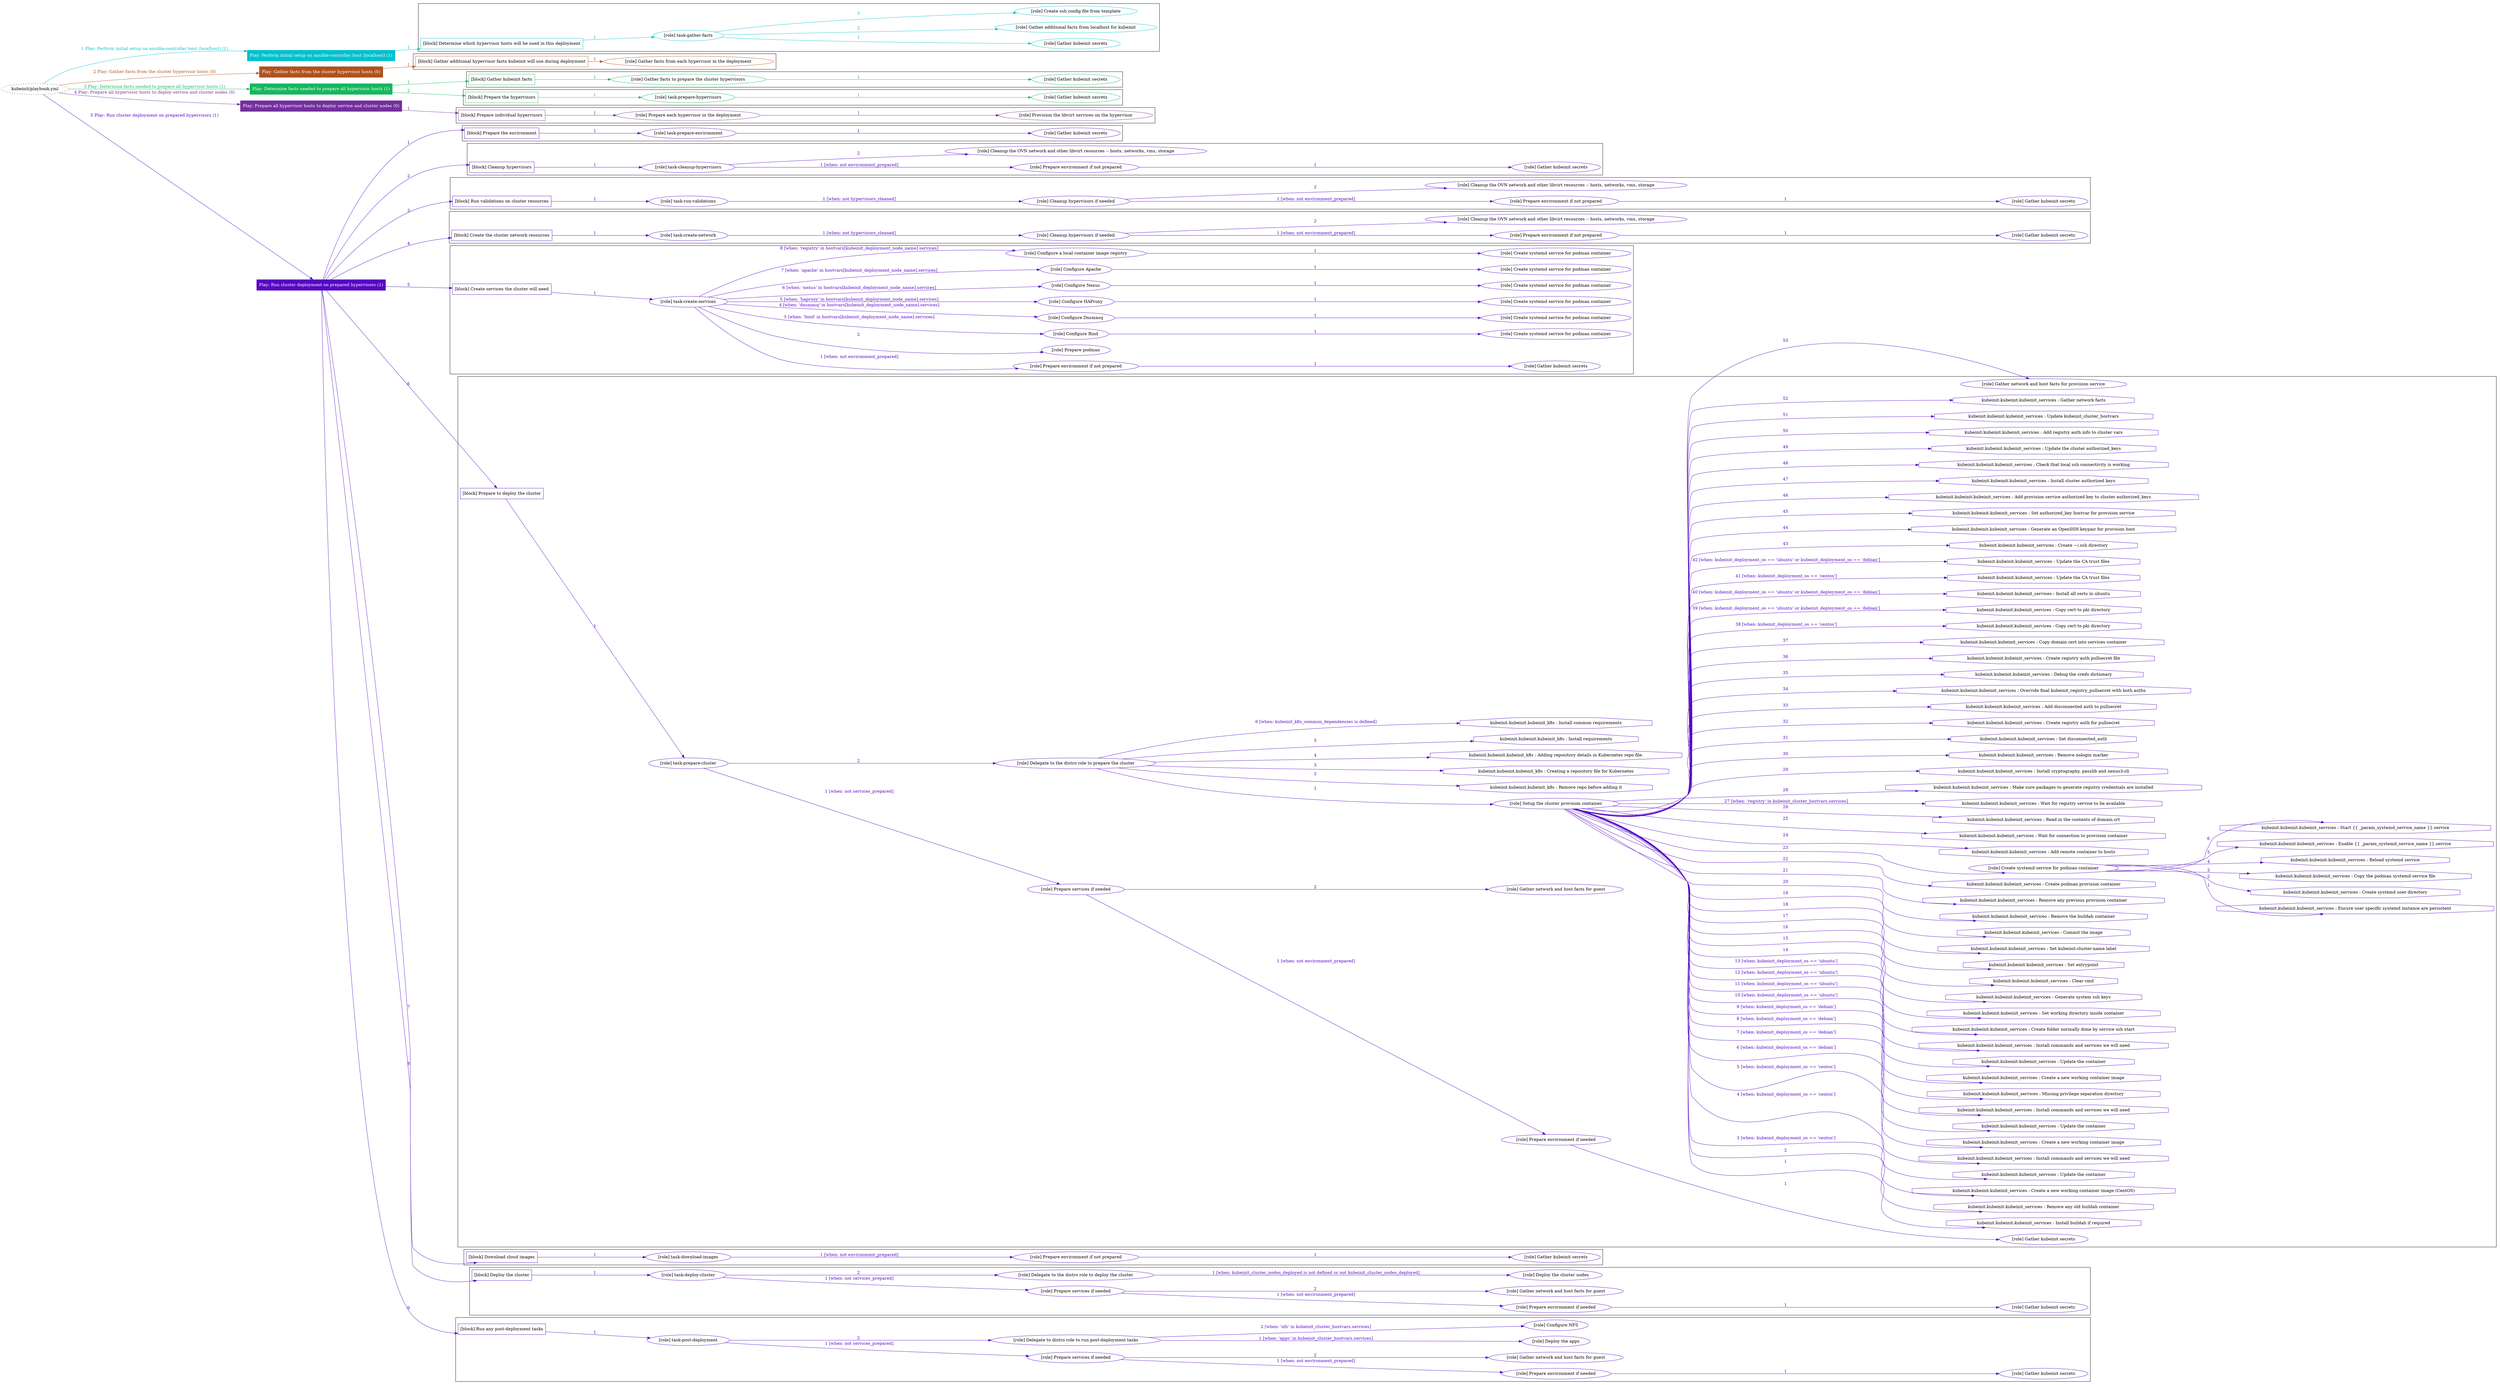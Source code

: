 digraph {
	graph [concentrate=true ordering=in rankdir=LR ratio=fill]
	edge [esep=5 sep=10]
	"kubeinit/playbook.yml" [URL="/home/runner/work/kubeinit/kubeinit/kubeinit/playbook.yml" id=playbook_b9e0e504 style=dotted]
	"kubeinit/playbook.yml" -> play_938c69fe [label="1 Play: Perform initial setup on ansible-controller host (localhost) (1)" color="#00c1cc" fontcolor="#00c1cc" id=edge_play_938c69fe labeltooltip="1 Play: Perform initial setup on ansible-controller host (localhost) (1)" tooltip="1 Play: Perform initial setup on ansible-controller host (localhost) (1)"]
	subgraph "Play: Perform initial setup on ansible-controller host (localhost) (1)" {
		play_938c69fe [label="Play: Perform initial setup on ansible-controller host (localhost) (1)" URL="/home/runner/work/kubeinit/kubeinit/kubeinit/playbook.yml" color="#00c1cc" fontcolor="#ffffff" id=play_938c69fe shape=box style=filled tooltip=localhost]
		play_938c69fe -> block_cc38572e [label=1 color="#00c1cc" fontcolor="#00c1cc" id=edge_block_cc38572e labeltooltip=1 tooltip=1]
		subgraph cluster_block_cc38572e {
			block_cc38572e [label="[block] Determine which hypervisor hosts will be used in this deployment" URL="/home/runner/work/kubeinit/kubeinit/kubeinit/playbook.yml" color="#00c1cc" id=block_cc38572e labeltooltip="Determine which hypervisor hosts will be used in this deployment" shape=box tooltip="Determine which hypervisor hosts will be used in this deployment"]
			block_cc38572e -> role_aa448756 [label="1 " color="#00c1cc" fontcolor="#00c1cc" id=edge_role_aa448756 labeltooltip="1 " tooltip="1 "]
			subgraph "task-gather-facts" {
				role_aa448756 [label="[role] task-gather-facts" URL="/home/runner/work/kubeinit/kubeinit/kubeinit/playbook.yml" color="#00c1cc" id=role_aa448756 tooltip="task-gather-facts"]
				role_aa448756 -> role_d7049f6e [label="1 " color="#00c1cc" fontcolor="#00c1cc" id=edge_role_d7049f6e labeltooltip="1 " tooltip="1 "]
				subgraph "Gather kubeinit secrets" {
					role_d7049f6e [label="[role] Gather kubeinit secrets" URL="/home/runner/.ansible/collections/ansible_collections/kubeinit/kubeinit/roles/kubeinit_prepare/tasks/build_hypervisors_group.yml" color="#00c1cc" id=role_d7049f6e tooltip="Gather kubeinit secrets"]
				}
				role_aa448756 -> role_7d5a5e60 [label="2 " color="#00c1cc" fontcolor="#00c1cc" id=edge_role_7d5a5e60 labeltooltip="2 " tooltip="2 "]
				subgraph "Gather additional facts from localhost for kubeinit" {
					role_7d5a5e60 [label="[role] Gather additional facts from localhost for kubeinit" URL="/home/runner/.ansible/collections/ansible_collections/kubeinit/kubeinit/roles/kubeinit_prepare/tasks/build_hypervisors_group.yml" color="#00c1cc" id=role_7d5a5e60 tooltip="Gather additional facts from localhost for kubeinit"]
				}
				role_aa448756 -> role_3f0761a2 [label="3 " color="#00c1cc" fontcolor="#00c1cc" id=edge_role_3f0761a2 labeltooltip="3 " tooltip="3 "]
				subgraph "Create ssh config file from template" {
					role_3f0761a2 [label="[role] Create ssh config file from template" URL="/home/runner/.ansible/collections/ansible_collections/kubeinit/kubeinit/roles/kubeinit_prepare/tasks/build_hypervisors_group.yml" color="#00c1cc" id=role_3f0761a2 tooltip="Create ssh config file from template"]
				}
			}
		}
	}
	"kubeinit/playbook.yml" -> play_b0ce0242 [label="2 Play: Gather facts from the cluster hypervisor hosts (0)" color="#af521d" fontcolor="#af521d" id=edge_play_b0ce0242 labeltooltip="2 Play: Gather facts from the cluster hypervisor hosts (0)" tooltip="2 Play: Gather facts from the cluster hypervisor hosts (0)"]
	subgraph "Play: Gather facts from the cluster hypervisor hosts (0)" {
		play_b0ce0242 [label="Play: Gather facts from the cluster hypervisor hosts (0)" URL="/home/runner/work/kubeinit/kubeinit/kubeinit/playbook.yml" color="#af521d" fontcolor="#ffffff" id=play_b0ce0242 shape=box style=filled tooltip="Play: Gather facts from the cluster hypervisor hosts (0)"]
		play_b0ce0242 -> block_33719ed7 [label=1 color="#af521d" fontcolor="#af521d" id=edge_block_33719ed7 labeltooltip=1 tooltip=1]
		subgraph cluster_block_33719ed7 {
			block_33719ed7 [label="[block] Gather additional hypervisor facts kubeinit will use during deployment" URL="/home/runner/work/kubeinit/kubeinit/kubeinit/playbook.yml" color="#af521d" id=block_33719ed7 labeltooltip="Gather additional hypervisor facts kubeinit will use during deployment" shape=box tooltip="Gather additional hypervisor facts kubeinit will use during deployment"]
			block_33719ed7 -> role_f3fb6c29 [label="1 " color="#af521d" fontcolor="#af521d" id=edge_role_f3fb6c29 labeltooltip="1 " tooltip="1 "]
			subgraph "Gather facts from each hypervisor in the deployment" {
				role_f3fb6c29 [label="[role] Gather facts from each hypervisor in the deployment" URL="/home/runner/work/kubeinit/kubeinit/kubeinit/playbook.yml" color="#af521d" id=role_f3fb6c29 tooltip="Gather facts from each hypervisor in the deployment"]
			}
		}
	}
	"kubeinit/playbook.yml" -> play_ce7e7ac8 [label="3 Play: Determine facts needed to prepare all hypervisor hosts (1)" color="#15b75e" fontcolor="#15b75e" id=edge_play_ce7e7ac8 labeltooltip="3 Play: Determine facts needed to prepare all hypervisor hosts (1)" tooltip="3 Play: Determine facts needed to prepare all hypervisor hosts (1)"]
	subgraph "Play: Determine facts needed to prepare all hypervisor hosts (1)" {
		play_ce7e7ac8 [label="Play: Determine facts needed to prepare all hypervisor hosts (1)" URL="/home/runner/work/kubeinit/kubeinit/kubeinit/playbook.yml" color="#15b75e" fontcolor="#ffffff" id=play_ce7e7ac8 shape=box style=filled tooltip=localhost]
		play_ce7e7ac8 -> block_f04ee399 [label=1 color="#15b75e" fontcolor="#15b75e" id=edge_block_f04ee399 labeltooltip=1 tooltip=1]
		subgraph cluster_block_f04ee399 {
			block_f04ee399 [label="[block] Gather kubeinit facts" URL="/home/runner/work/kubeinit/kubeinit/kubeinit/playbook.yml" color="#15b75e" id=block_f04ee399 labeltooltip="Gather kubeinit facts" shape=box tooltip="Gather kubeinit facts"]
			block_f04ee399 -> role_237168ee [label="1 " color="#15b75e" fontcolor="#15b75e" id=edge_role_237168ee labeltooltip="1 " tooltip="1 "]
			subgraph "Gather facts to prepare the cluster hypervisors" {
				role_237168ee [label="[role] Gather facts to prepare the cluster hypervisors" URL="/home/runner/work/kubeinit/kubeinit/kubeinit/playbook.yml" color="#15b75e" id=role_237168ee tooltip="Gather facts to prepare the cluster hypervisors"]
				role_237168ee -> role_b1a2a61a [label="1 " color="#15b75e" fontcolor="#15b75e" id=edge_role_b1a2a61a labeltooltip="1 " tooltip="1 "]
				subgraph "Gather kubeinit secrets" {
					role_b1a2a61a [label="[role] Gather kubeinit secrets" URL="/home/runner/.ansible/collections/ansible_collections/kubeinit/kubeinit/roles/kubeinit_prepare/tasks/gather_kubeinit_facts.yml" color="#15b75e" id=role_b1a2a61a tooltip="Gather kubeinit secrets"]
				}
			}
		}
		play_ce7e7ac8 -> block_53e788e0 [label=2 color="#15b75e" fontcolor="#15b75e" id=edge_block_53e788e0 labeltooltip=2 tooltip=2]
		subgraph cluster_block_53e788e0 {
			block_53e788e0 [label="[block] Prepare the hypervisors" URL="/home/runner/work/kubeinit/kubeinit/kubeinit/playbook.yml" color="#15b75e" id=block_53e788e0 labeltooltip="Prepare the hypervisors" shape=box tooltip="Prepare the hypervisors"]
			block_53e788e0 -> role_484580f2 [label="1 " color="#15b75e" fontcolor="#15b75e" id=edge_role_484580f2 labeltooltip="1 " tooltip="1 "]
			subgraph "task-prepare-hypervisors" {
				role_484580f2 [label="[role] task-prepare-hypervisors" URL="/home/runner/work/kubeinit/kubeinit/kubeinit/playbook.yml" color="#15b75e" id=role_484580f2 tooltip="task-prepare-hypervisors"]
				role_484580f2 -> role_a2c8c190 [label="1 " color="#15b75e" fontcolor="#15b75e" id=edge_role_a2c8c190 labeltooltip="1 " tooltip="1 "]
				subgraph "Gather kubeinit secrets" {
					role_a2c8c190 [label="[role] Gather kubeinit secrets" URL="/home/runner/.ansible/collections/ansible_collections/kubeinit/kubeinit/roles/kubeinit_prepare/tasks/gather_kubeinit_facts.yml" color="#15b75e" id=role_a2c8c190 tooltip="Gather kubeinit secrets"]
				}
			}
		}
	}
	"kubeinit/playbook.yml" -> play_edd28371 [label="4 Play: Prepare all hypervisor hosts to deploy service and cluster nodes (0)" color="#732e9e" fontcolor="#732e9e" id=edge_play_edd28371 labeltooltip="4 Play: Prepare all hypervisor hosts to deploy service and cluster nodes (0)" tooltip="4 Play: Prepare all hypervisor hosts to deploy service and cluster nodes (0)"]
	subgraph "Play: Prepare all hypervisor hosts to deploy service and cluster nodes (0)" {
		play_edd28371 [label="Play: Prepare all hypervisor hosts to deploy service and cluster nodes (0)" URL="/home/runner/work/kubeinit/kubeinit/kubeinit/playbook.yml" color="#732e9e" fontcolor="#ffffff" id=play_edd28371 shape=box style=filled tooltip="Play: Prepare all hypervisor hosts to deploy service and cluster nodes (0)"]
		play_edd28371 -> block_b601ca0a [label=1 color="#732e9e" fontcolor="#732e9e" id=edge_block_b601ca0a labeltooltip=1 tooltip=1]
		subgraph cluster_block_b601ca0a {
			block_b601ca0a [label="[block] Prepare individual hypervisors" URL="/home/runner/work/kubeinit/kubeinit/kubeinit/playbook.yml" color="#732e9e" id=block_b601ca0a labeltooltip="Prepare individual hypervisors" shape=box tooltip="Prepare individual hypervisors"]
			block_b601ca0a -> role_44d9c1f8 [label="1 " color="#732e9e" fontcolor="#732e9e" id=edge_role_44d9c1f8 labeltooltip="1 " tooltip="1 "]
			subgraph "Prepare each hypervisor in the deployment" {
				role_44d9c1f8 [label="[role] Prepare each hypervisor in the deployment" URL="/home/runner/work/kubeinit/kubeinit/kubeinit/playbook.yml" color="#732e9e" id=role_44d9c1f8 tooltip="Prepare each hypervisor in the deployment"]
				role_44d9c1f8 -> role_b07dc3c5 [label="1 " color="#732e9e" fontcolor="#732e9e" id=edge_role_b07dc3c5 labeltooltip="1 " tooltip="1 "]
				subgraph "Provision the libvirt services on the hypervisor" {
					role_b07dc3c5 [label="[role] Provision the libvirt services on the hypervisor" URL="/home/runner/.ansible/collections/ansible_collections/kubeinit/kubeinit/roles/kubeinit_prepare/tasks/prepare_hypervisor.yml" color="#732e9e" id=role_b07dc3c5 tooltip="Provision the libvirt services on the hypervisor"]
				}
			}
		}
	}
	"kubeinit/playbook.yml" -> play_b33e5efc [label="5 Play: Run cluster deployment on prepared hypervisors (1)" color="#5507c5" fontcolor="#5507c5" id=edge_play_b33e5efc labeltooltip="5 Play: Run cluster deployment on prepared hypervisors (1)" tooltip="5 Play: Run cluster deployment on prepared hypervisors (1)"]
	subgraph "Play: Run cluster deployment on prepared hypervisors (1)" {
		play_b33e5efc [label="Play: Run cluster deployment on prepared hypervisors (1)" URL="/home/runner/work/kubeinit/kubeinit/kubeinit/playbook.yml" color="#5507c5" fontcolor="#ffffff" id=play_b33e5efc shape=box style=filled tooltip=localhost]
		play_b33e5efc -> block_04e045df [label=1 color="#5507c5" fontcolor="#5507c5" id=edge_block_04e045df labeltooltip=1 tooltip=1]
		subgraph cluster_block_04e045df {
			block_04e045df [label="[block] Prepare the environment" URL="/home/runner/work/kubeinit/kubeinit/kubeinit/playbook.yml" color="#5507c5" id=block_04e045df labeltooltip="Prepare the environment" shape=box tooltip="Prepare the environment"]
			block_04e045df -> role_f9f76eca [label="1 " color="#5507c5" fontcolor="#5507c5" id=edge_role_f9f76eca labeltooltip="1 " tooltip="1 "]
			subgraph "task-prepare-environment" {
				role_f9f76eca [label="[role] task-prepare-environment" URL="/home/runner/work/kubeinit/kubeinit/kubeinit/playbook.yml" color="#5507c5" id=role_f9f76eca tooltip="task-prepare-environment"]
				role_f9f76eca -> role_44ff9c37 [label="1 " color="#5507c5" fontcolor="#5507c5" id=edge_role_44ff9c37 labeltooltip="1 " tooltip="1 "]
				subgraph "Gather kubeinit secrets" {
					role_44ff9c37 [label="[role] Gather kubeinit secrets" URL="/home/runner/.ansible/collections/ansible_collections/kubeinit/kubeinit/roles/kubeinit_prepare/tasks/gather_kubeinit_facts.yml" color="#5507c5" id=role_44ff9c37 tooltip="Gather kubeinit secrets"]
				}
			}
		}
		play_b33e5efc -> block_0f5a03f2 [label=2 color="#5507c5" fontcolor="#5507c5" id=edge_block_0f5a03f2 labeltooltip=2 tooltip=2]
		subgraph cluster_block_0f5a03f2 {
			block_0f5a03f2 [label="[block] Cleanup hypervisors" URL="/home/runner/work/kubeinit/kubeinit/kubeinit/playbook.yml" color="#5507c5" id=block_0f5a03f2 labeltooltip="Cleanup hypervisors" shape=box tooltip="Cleanup hypervisors"]
			block_0f5a03f2 -> role_a7b5b859 [label="1 " color="#5507c5" fontcolor="#5507c5" id=edge_role_a7b5b859 labeltooltip="1 " tooltip="1 "]
			subgraph "task-cleanup-hypervisors" {
				role_a7b5b859 [label="[role] task-cleanup-hypervisors" URL="/home/runner/work/kubeinit/kubeinit/kubeinit/playbook.yml" color="#5507c5" id=role_a7b5b859 tooltip="task-cleanup-hypervisors"]
				role_a7b5b859 -> role_cd795dcf [label="1 [when: not environment_prepared]" color="#5507c5" fontcolor="#5507c5" id=edge_role_cd795dcf labeltooltip="1 [when: not environment_prepared]" tooltip="1 [when: not environment_prepared]"]
				subgraph "Prepare environment if not prepared" {
					role_cd795dcf [label="[role] Prepare environment if not prepared" URL="/home/runner/.ansible/collections/ansible_collections/kubeinit/kubeinit/roles/kubeinit_prepare/tasks/cleanup_hypervisors.yml" color="#5507c5" id=role_cd795dcf tooltip="Prepare environment if not prepared"]
					role_cd795dcf -> role_8b7a2705 [label="1 " color="#5507c5" fontcolor="#5507c5" id=edge_role_8b7a2705 labeltooltip="1 " tooltip="1 "]
					subgraph "Gather kubeinit secrets" {
						role_8b7a2705 [label="[role] Gather kubeinit secrets" URL="/home/runner/.ansible/collections/ansible_collections/kubeinit/kubeinit/roles/kubeinit_prepare/tasks/gather_kubeinit_facts.yml" color="#5507c5" id=role_8b7a2705 tooltip="Gather kubeinit secrets"]
					}
				}
				role_a7b5b859 -> role_a27898f9 [label="2 " color="#5507c5" fontcolor="#5507c5" id=edge_role_a27898f9 labeltooltip="2 " tooltip="2 "]
				subgraph "Cleanup the OVN network and other libvirt resources -- hosts, networks, vms, storage" {
					role_a27898f9 [label="[role] Cleanup the OVN network and other libvirt resources -- hosts, networks, vms, storage" URL="/home/runner/.ansible/collections/ansible_collections/kubeinit/kubeinit/roles/kubeinit_prepare/tasks/cleanup_hypervisors.yml" color="#5507c5" id=role_a27898f9 tooltip="Cleanup the OVN network and other libvirt resources -- hosts, networks, vms, storage"]
				}
			}
		}
		play_b33e5efc -> block_b80ddf88 [label=3 color="#5507c5" fontcolor="#5507c5" id=edge_block_b80ddf88 labeltooltip=3 tooltip=3]
		subgraph cluster_block_b80ddf88 {
			block_b80ddf88 [label="[block] Run validations on cluster resources" URL="/home/runner/work/kubeinit/kubeinit/kubeinit/playbook.yml" color="#5507c5" id=block_b80ddf88 labeltooltip="Run validations on cluster resources" shape=box tooltip="Run validations on cluster resources"]
			block_b80ddf88 -> role_73ae0cd0 [label="1 " color="#5507c5" fontcolor="#5507c5" id=edge_role_73ae0cd0 labeltooltip="1 " tooltip="1 "]
			subgraph "task-run-validations" {
				role_73ae0cd0 [label="[role] task-run-validations" URL="/home/runner/work/kubeinit/kubeinit/kubeinit/playbook.yml" color="#5507c5" id=role_73ae0cd0 tooltip="task-run-validations"]
				role_73ae0cd0 -> role_9df61a30 [label="1 [when: not hypervisors_cleaned]" color="#5507c5" fontcolor="#5507c5" id=edge_role_9df61a30 labeltooltip="1 [when: not hypervisors_cleaned]" tooltip="1 [when: not hypervisors_cleaned]"]
				subgraph "Cleanup hypervisors if needed" {
					role_9df61a30 [label="[role] Cleanup hypervisors if needed" URL="/home/runner/.ansible/collections/ansible_collections/kubeinit/kubeinit/roles/kubeinit_validations/tasks/main.yml" color="#5507c5" id=role_9df61a30 tooltip="Cleanup hypervisors if needed"]
					role_9df61a30 -> role_c798969b [label="1 [when: not environment_prepared]" color="#5507c5" fontcolor="#5507c5" id=edge_role_c798969b labeltooltip="1 [when: not environment_prepared]" tooltip="1 [when: not environment_prepared]"]
					subgraph "Prepare environment if not prepared" {
						role_c798969b [label="[role] Prepare environment if not prepared" URL="/home/runner/.ansible/collections/ansible_collections/kubeinit/kubeinit/roles/kubeinit_prepare/tasks/cleanup_hypervisors.yml" color="#5507c5" id=role_c798969b tooltip="Prepare environment if not prepared"]
						role_c798969b -> role_e4e6f3ce [label="1 " color="#5507c5" fontcolor="#5507c5" id=edge_role_e4e6f3ce labeltooltip="1 " tooltip="1 "]
						subgraph "Gather kubeinit secrets" {
							role_e4e6f3ce [label="[role] Gather kubeinit secrets" URL="/home/runner/.ansible/collections/ansible_collections/kubeinit/kubeinit/roles/kubeinit_prepare/tasks/gather_kubeinit_facts.yml" color="#5507c5" id=role_e4e6f3ce tooltip="Gather kubeinit secrets"]
						}
					}
					role_9df61a30 -> role_d1ac52a3 [label="2 " color="#5507c5" fontcolor="#5507c5" id=edge_role_d1ac52a3 labeltooltip="2 " tooltip="2 "]
					subgraph "Cleanup the OVN network and other libvirt resources -- hosts, networks, vms, storage" {
						role_d1ac52a3 [label="[role] Cleanup the OVN network and other libvirt resources -- hosts, networks, vms, storage" URL="/home/runner/.ansible/collections/ansible_collections/kubeinit/kubeinit/roles/kubeinit_prepare/tasks/cleanup_hypervisors.yml" color="#5507c5" id=role_d1ac52a3 tooltip="Cleanup the OVN network and other libvirt resources -- hosts, networks, vms, storage"]
					}
				}
			}
		}
		play_b33e5efc -> block_a97179a9 [label=4 color="#5507c5" fontcolor="#5507c5" id=edge_block_a97179a9 labeltooltip=4 tooltip=4]
		subgraph cluster_block_a97179a9 {
			block_a97179a9 [label="[block] Create the cluster network resources" URL="/home/runner/work/kubeinit/kubeinit/kubeinit/playbook.yml" color="#5507c5" id=block_a97179a9 labeltooltip="Create the cluster network resources" shape=box tooltip="Create the cluster network resources"]
			block_a97179a9 -> role_a9755c43 [label="1 " color="#5507c5" fontcolor="#5507c5" id=edge_role_a9755c43 labeltooltip="1 " tooltip="1 "]
			subgraph "task-create-network" {
				role_a9755c43 [label="[role] task-create-network" URL="/home/runner/work/kubeinit/kubeinit/kubeinit/playbook.yml" color="#5507c5" id=role_a9755c43 tooltip="task-create-network"]
				role_a9755c43 -> role_b7c19064 [label="1 [when: not hypervisors_cleaned]" color="#5507c5" fontcolor="#5507c5" id=edge_role_b7c19064 labeltooltip="1 [when: not hypervisors_cleaned]" tooltip="1 [when: not hypervisors_cleaned]"]
				subgraph "Cleanup hypervisors if needed" {
					role_b7c19064 [label="[role] Cleanup hypervisors if needed" URL="/home/runner/.ansible/collections/ansible_collections/kubeinit/kubeinit/roles/kubeinit_libvirt/tasks/create_network.yml" color="#5507c5" id=role_b7c19064 tooltip="Cleanup hypervisors if needed"]
					role_b7c19064 -> role_63448390 [label="1 [when: not environment_prepared]" color="#5507c5" fontcolor="#5507c5" id=edge_role_63448390 labeltooltip="1 [when: not environment_prepared]" tooltip="1 [when: not environment_prepared]"]
					subgraph "Prepare environment if not prepared" {
						role_63448390 [label="[role] Prepare environment if not prepared" URL="/home/runner/.ansible/collections/ansible_collections/kubeinit/kubeinit/roles/kubeinit_prepare/tasks/cleanup_hypervisors.yml" color="#5507c5" id=role_63448390 tooltip="Prepare environment if not prepared"]
						role_63448390 -> role_1278e2a4 [label="1 " color="#5507c5" fontcolor="#5507c5" id=edge_role_1278e2a4 labeltooltip="1 " tooltip="1 "]
						subgraph "Gather kubeinit secrets" {
							role_1278e2a4 [label="[role] Gather kubeinit secrets" URL="/home/runner/.ansible/collections/ansible_collections/kubeinit/kubeinit/roles/kubeinit_prepare/tasks/gather_kubeinit_facts.yml" color="#5507c5" id=role_1278e2a4 tooltip="Gather kubeinit secrets"]
						}
					}
					role_b7c19064 -> role_5c72e5d0 [label="2 " color="#5507c5" fontcolor="#5507c5" id=edge_role_5c72e5d0 labeltooltip="2 " tooltip="2 "]
					subgraph "Cleanup the OVN network and other libvirt resources -- hosts, networks, vms, storage" {
						role_5c72e5d0 [label="[role] Cleanup the OVN network and other libvirt resources -- hosts, networks, vms, storage" URL="/home/runner/.ansible/collections/ansible_collections/kubeinit/kubeinit/roles/kubeinit_prepare/tasks/cleanup_hypervisors.yml" color="#5507c5" id=role_5c72e5d0 tooltip="Cleanup the OVN network and other libvirt resources -- hosts, networks, vms, storage"]
					}
				}
			}
		}
		play_b33e5efc -> block_1388fb3f [label=5 color="#5507c5" fontcolor="#5507c5" id=edge_block_1388fb3f labeltooltip=5 tooltip=5]
		subgraph cluster_block_1388fb3f {
			block_1388fb3f [label="[block] Create services the cluster will need" URL="/home/runner/work/kubeinit/kubeinit/kubeinit/playbook.yml" color="#5507c5" id=block_1388fb3f labeltooltip="Create services the cluster will need" shape=box tooltip="Create services the cluster will need"]
			block_1388fb3f -> role_4de62aef [label="1 " color="#5507c5" fontcolor="#5507c5" id=edge_role_4de62aef labeltooltip="1 " tooltip="1 "]
			subgraph "task-create-services" {
				role_4de62aef [label="[role] task-create-services" URL="/home/runner/work/kubeinit/kubeinit/kubeinit/playbook.yml" color="#5507c5" id=role_4de62aef tooltip="task-create-services"]
				role_4de62aef -> role_d24419df [label="1 [when: not environment_prepared]" color="#5507c5" fontcolor="#5507c5" id=edge_role_d24419df labeltooltip="1 [when: not environment_prepared]" tooltip="1 [when: not environment_prepared]"]
				subgraph "Prepare environment if not prepared" {
					role_d24419df [label="[role] Prepare environment if not prepared" URL="/home/runner/.ansible/collections/ansible_collections/kubeinit/kubeinit/roles/kubeinit_services/tasks/main.yml" color="#5507c5" id=role_d24419df tooltip="Prepare environment if not prepared"]
					role_d24419df -> role_aec0685c [label="1 " color="#5507c5" fontcolor="#5507c5" id=edge_role_aec0685c labeltooltip="1 " tooltip="1 "]
					subgraph "Gather kubeinit secrets" {
						role_aec0685c [label="[role] Gather kubeinit secrets" URL="/home/runner/.ansible/collections/ansible_collections/kubeinit/kubeinit/roles/kubeinit_prepare/tasks/gather_kubeinit_facts.yml" color="#5507c5" id=role_aec0685c tooltip="Gather kubeinit secrets"]
					}
				}
				role_4de62aef -> role_810b2789 [label="2 " color="#5507c5" fontcolor="#5507c5" id=edge_role_810b2789 labeltooltip="2 " tooltip="2 "]
				subgraph "Prepare podman" {
					role_810b2789 [label="[role] Prepare podman" URL="/home/runner/.ansible/collections/ansible_collections/kubeinit/kubeinit/roles/kubeinit_services/tasks/00_create_service_pod.yml" color="#5507c5" id=role_810b2789 tooltip="Prepare podman"]
				}
				role_4de62aef -> role_561ab6ee [label="3 [when: 'bind' in hostvars[kubeinit_deployment_node_name].services]" color="#5507c5" fontcolor="#5507c5" id=edge_role_561ab6ee labeltooltip="3 [when: 'bind' in hostvars[kubeinit_deployment_node_name].services]" tooltip="3 [when: 'bind' in hostvars[kubeinit_deployment_node_name].services]"]
				subgraph "Configure Bind" {
					role_561ab6ee [label="[role] Configure Bind" URL="/home/runner/.ansible/collections/ansible_collections/kubeinit/kubeinit/roles/kubeinit_services/tasks/start_services_containers.yml" color="#5507c5" id=role_561ab6ee tooltip="Configure Bind"]
					role_561ab6ee -> role_aa6c6e02 [label="1 " color="#5507c5" fontcolor="#5507c5" id=edge_role_aa6c6e02 labeltooltip="1 " tooltip="1 "]
					subgraph "Create systemd service for podman container" {
						role_aa6c6e02 [label="[role] Create systemd service for podman container" URL="/home/runner/.ansible/collections/ansible_collections/kubeinit/kubeinit/roles/kubeinit_bind/tasks/main.yml" color="#5507c5" id=role_aa6c6e02 tooltip="Create systemd service for podman container"]
					}
				}
				role_4de62aef -> role_7af42fcb [label="4 [when: 'dnsmasq' in hostvars[kubeinit_deployment_node_name].services]" color="#5507c5" fontcolor="#5507c5" id=edge_role_7af42fcb labeltooltip="4 [when: 'dnsmasq' in hostvars[kubeinit_deployment_node_name].services]" tooltip="4 [when: 'dnsmasq' in hostvars[kubeinit_deployment_node_name].services]"]
				subgraph "Configure Dnsmasq" {
					role_7af42fcb [label="[role] Configure Dnsmasq" URL="/home/runner/.ansible/collections/ansible_collections/kubeinit/kubeinit/roles/kubeinit_services/tasks/start_services_containers.yml" color="#5507c5" id=role_7af42fcb tooltip="Configure Dnsmasq"]
					role_7af42fcb -> role_39760c2f [label="1 " color="#5507c5" fontcolor="#5507c5" id=edge_role_39760c2f labeltooltip="1 " tooltip="1 "]
					subgraph "Create systemd service for podman container" {
						role_39760c2f [label="[role] Create systemd service for podman container" URL="/home/runner/.ansible/collections/ansible_collections/kubeinit/kubeinit/roles/kubeinit_dnsmasq/tasks/main.yml" color="#5507c5" id=role_39760c2f tooltip="Create systemd service for podman container"]
					}
				}
				role_4de62aef -> role_e587a252 [label="5 [when: 'haproxy' in hostvars[kubeinit_deployment_node_name].services]" color="#5507c5" fontcolor="#5507c5" id=edge_role_e587a252 labeltooltip="5 [when: 'haproxy' in hostvars[kubeinit_deployment_node_name].services]" tooltip="5 [when: 'haproxy' in hostvars[kubeinit_deployment_node_name].services]"]
				subgraph "Configure HAProxy" {
					role_e587a252 [label="[role] Configure HAProxy" URL="/home/runner/.ansible/collections/ansible_collections/kubeinit/kubeinit/roles/kubeinit_services/tasks/start_services_containers.yml" color="#5507c5" id=role_e587a252 tooltip="Configure HAProxy"]
					role_e587a252 -> role_b8c1f8ea [label="1 " color="#5507c5" fontcolor="#5507c5" id=edge_role_b8c1f8ea labeltooltip="1 " tooltip="1 "]
					subgraph "Create systemd service for podman container" {
						role_b8c1f8ea [label="[role] Create systemd service for podman container" URL="/home/runner/.ansible/collections/ansible_collections/kubeinit/kubeinit/roles/kubeinit_haproxy/tasks/main.yml" color="#5507c5" id=role_b8c1f8ea tooltip="Create systemd service for podman container"]
					}
				}
				role_4de62aef -> role_ebdbabc3 [label="6 [when: 'nexus' in hostvars[kubeinit_deployment_node_name].services]" color="#5507c5" fontcolor="#5507c5" id=edge_role_ebdbabc3 labeltooltip="6 [when: 'nexus' in hostvars[kubeinit_deployment_node_name].services]" tooltip="6 [when: 'nexus' in hostvars[kubeinit_deployment_node_name].services]"]
				subgraph "Configure Nexus" {
					role_ebdbabc3 [label="[role] Configure Nexus" URL="/home/runner/.ansible/collections/ansible_collections/kubeinit/kubeinit/roles/kubeinit_services/tasks/start_services_containers.yml" color="#5507c5" id=role_ebdbabc3 tooltip="Configure Nexus"]
					role_ebdbabc3 -> role_d5659da5 [label="1 " color="#5507c5" fontcolor="#5507c5" id=edge_role_d5659da5 labeltooltip="1 " tooltip="1 "]
					subgraph "Create systemd service for podman container" {
						role_d5659da5 [label="[role] Create systemd service for podman container" URL="/home/runner/.ansible/collections/ansible_collections/kubeinit/kubeinit/roles/kubeinit_nexus/tasks/main.yml" color="#5507c5" id=role_d5659da5 tooltip="Create systemd service for podman container"]
					}
				}
				role_4de62aef -> role_7d0fc955 [label="7 [when: 'apache' in hostvars[kubeinit_deployment_node_name].services]" color="#5507c5" fontcolor="#5507c5" id=edge_role_7d0fc955 labeltooltip="7 [when: 'apache' in hostvars[kubeinit_deployment_node_name].services]" tooltip="7 [when: 'apache' in hostvars[kubeinit_deployment_node_name].services]"]
				subgraph "Configure Apache" {
					role_7d0fc955 [label="[role] Configure Apache" URL="/home/runner/.ansible/collections/ansible_collections/kubeinit/kubeinit/roles/kubeinit_services/tasks/start_services_containers.yml" color="#5507c5" id=role_7d0fc955 tooltip="Configure Apache"]
					role_7d0fc955 -> role_f6d952f3 [label="1 " color="#5507c5" fontcolor="#5507c5" id=edge_role_f6d952f3 labeltooltip="1 " tooltip="1 "]
					subgraph "Create systemd service for podman container" {
						role_f6d952f3 [label="[role] Create systemd service for podman container" URL="/home/runner/.ansible/collections/ansible_collections/kubeinit/kubeinit/roles/kubeinit_apache/tasks/main.yml" color="#5507c5" id=role_f6d952f3 tooltip="Create systemd service for podman container"]
					}
				}
				role_4de62aef -> role_6575d1b0 [label="8 [when: 'registry' in hostvars[kubeinit_deployment_node_name].services]" color="#5507c5" fontcolor="#5507c5" id=edge_role_6575d1b0 labeltooltip="8 [when: 'registry' in hostvars[kubeinit_deployment_node_name].services]" tooltip="8 [when: 'registry' in hostvars[kubeinit_deployment_node_name].services]"]
				subgraph "Configure a local container image registry" {
					role_6575d1b0 [label="[role] Configure a local container image registry" URL="/home/runner/.ansible/collections/ansible_collections/kubeinit/kubeinit/roles/kubeinit_services/tasks/start_services_containers.yml" color="#5507c5" id=role_6575d1b0 tooltip="Configure a local container image registry"]
					role_6575d1b0 -> role_9fa4179a [label="1 " color="#5507c5" fontcolor="#5507c5" id=edge_role_9fa4179a labeltooltip="1 " tooltip="1 "]
					subgraph "Create systemd service for podman container" {
						role_9fa4179a [label="[role] Create systemd service for podman container" URL="/home/runner/.ansible/collections/ansible_collections/kubeinit/kubeinit/roles/kubeinit_registry/tasks/main.yml" color="#5507c5" id=role_9fa4179a tooltip="Create systemd service for podman container"]
					}
				}
			}
		}
		play_b33e5efc -> block_6e81e802 [label=6 color="#5507c5" fontcolor="#5507c5" id=edge_block_6e81e802 labeltooltip=6 tooltip=6]
		subgraph cluster_block_6e81e802 {
			block_6e81e802 [label="[block] Prepare to deploy the cluster" URL="/home/runner/work/kubeinit/kubeinit/kubeinit/playbook.yml" color="#5507c5" id=block_6e81e802 labeltooltip="Prepare to deploy the cluster" shape=box tooltip="Prepare to deploy the cluster"]
			block_6e81e802 -> role_b2235690 [label="1 " color="#5507c5" fontcolor="#5507c5" id=edge_role_b2235690 labeltooltip="1 " tooltip="1 "]
			subgraph "task-prepare-cluster" {
				role_b2235690 [label="[role] task-prepare-cluster" URL="/home/runner/work/kubeinit/kubeinit/kubeinit/playbook.yml" color="#5507c5" id=role_b2235690 tooltip="task-prepare-cluster"]
				role_b2235690 -> role_ac17ed14 [label="1 [when: not services_prepared]" color="#5507c5" fontcolor="#5507c5" id=edge_role_ac17ed14 labeltooltip="1 [when: not services_prepared]" tooltip="1 [when: not services_prepared]"]
				subgraph "Prepare services if needed" {
					role_ac17ed14 [label="[role] Prepare services if needed" URL="/home/runner/.ansible/collections/ansible_collections/kubeinit/kubeinit/roles/kubeinit_prepare/tasks/prepare_cluster.yml" color="#5507c5" id=role_ac17ed14 tooltip="Prepare services if needed"]
					role_ac17ed14 -> role_e15a8848 [label="1 [when: not environment_prepared]" color="#5507c5" fontcolor="#5507c5" id=edge_role_e15a8848 labeltooltip="1 [when: not environment_prepared]" tooltip="1 [when: not environment_prepared]"]
					subgraph "Prepare environment if needed" {
						role_e15a8848 [label="[role] Prepare environment if needed" URL="/home/runner/.ansible/collections/ansible_collections/kubeinit/kubeinit/roles/kubeinit_services/tasks/prepare_services.yml" color="#5507c5" id=role_e15a8848 tooltip="Prepare environment if needed"]
						role_e15a8848 -> role_ff61cc54 [label="1 " color="#5507c5" fontcolor="#5507c5" id=edge_role_ff61cc54 labeltooltip="1 " tooltip="1 "]
						subgraph "Gather kubeinit secrets" {
							role_ff61cc54 [label="[role] Gather kubeinit secrets" URL="/home/runner/.ansible/collections/ansible_collections/kubeinit/kubeinit/roles/kubeinit_prepare/tasks/gather_kubeinit_facts.yml" color="#5507c5" id=role_ff61cc54 tooltip="Gather kubeinit secrets"]
						}
					}
					role_ac17ed14 -> role_96a3d0aa [label="2 " color="#5507c5" fontcolor="#5507c5" id=edge_role_96a3d0aa labeltooltip="2 " tooltip="2 "]
					subgraph "Gather network and host facts for guest" {
						role_96a3d0aa [label="[role] Gather network and host facts for guest" URL="/home/runner/.ansible/collections/ansible_collections/kubeinit/kubeinit/roles/kubeinit_services/tasks/prepare_services.yml" color="#5507c5" id=role_96a3d0aa tooltip="Gather network and host facts for guest"]
					}
				}
				role_b2235690 -> role_9bb39527 [label="2 " color="#5507c5" fontcolor="#5507c5" id=edge_role_9bb39527 labeltooltip="2 " tooltip="2 "]
				subgraph "Delegate to the distro role to prepare the cluster" {
					role_9bb39527 [label="[role] Delegate to the distro role to prepare the cluster" URL="/home/runner/.ansible/collections/ansible_collections/kubeinit/kubeinit/roles/kubeinit_prepare/tasks/prepare_cluster.yml" color="#5507c5" id=role_9bb39527 tooltip="Delegate to the distro role to prepare the cluster"]
					role_9bb39527 -> role_9afed838 [label="1 " color="#5507c5" fontcolor="#5507c5" id=edge_role_9afed838 labeltooltip="1 " tooltip="1 "]
					subgraph "Setup the cluster provision container" {
						role_9afed838 [label="[role] Setup the cluster provision container" URL="/home/runner/.ansible/collections/ansible_collections/kubeinit/kubeinit/roles/kubeinit_k8s/tasks/prepare_cluster.yml" color="#5507c5" id=role_9afed838 tooltip="Setup the cluster provision container"]
						task_9e405fcf [label="kubeinit.kubeinit.kubeinit_services : Install buildah if required" URL="/home/runner/.ansible/collections/ansible_collections/kubeinit/kubeinit/roles/kubeinit_services/tasks/create_provision_container.yml" color="#5507c5" id=task_9e405fcf shape=octagon tooltip="kubeinit.kubeinit.kubeinit_services : Install buildah if required"]
						role_9afed838 -> task_9e405fcf [label="1 " color="#5507c5" fontcolor="#5507c5" id=edge_task_9e405fcf labeltooltip="1 " tooltip="1 "]
						task_1a759b8f [label="kubeinit.kubeinit.kubeinit_services : Remove any old buildah container" URL="/home/runner/.ansible/collections/ansible_collections/kubeinit/kubeinit/roles/kubeinit_services/tasks/create_provision_container.yml" color="#5507c5" id=task_1a759b8f shape=octagon tooltip="kubeinit.kubeinit.kubeinit_services : Remove any old buildah container"]
						role_9afed838 -> task_1a759b8f [label="2 " color="#5507c5" fontcolor="#5507c5" id=edge_task_1a759b8f labeltooltip="2 " tooltip="2 "]
						task_0c661e5d [label="kubeinit.kubeinit.kubeinit_services : Create a new working container image (CentOS)" URL="/home/runner/.ansible/collections/ansible_collections/kubeinit/kubeinit/roles/kubeinit_services/tasks/create_provision_container.yml" color="#5507c5" id=task_0c661e5d shape=octagon tooltip="kubeinit.kubeinit.kubeinit_services : Create a new working container image (CentOS)"]
						role_9afed838 -> task_0c661e5d [label="3 [when: kubeinit_deployment_os == 'centos']" color="#5507c5" fontcolor="#5507c5" id=edge_task_0c661e5d labeltooltip="3 [when: kubeinit_deployment_os == 'centos']" tooltip="3 [when: kubeinit_deployment_os == 'centos']"]
						task_beec7ce1 [label="kubeinit.kubeinit.kubeinit_services : Update the container" URL="/home/runner/.ansible/collections/ansible_collections/kubeinit/kubeinit/roles/kubeinit_services/tasks/create_provision_container.yml" color="#5507c5" id=task_beec7ce1 shape=octagon tooltip="kubeinit.kubeinit.kubeinit_services : Update the container"]
						role_9afed838 -> task_beec7ce1 [label="4 [when: kubeinit_deployment_os == 'centos']" color="#5507c5" fontcolor="#5507c5" id=edge_task_beec7ce1 labeltooltip="4 [when: kubeinit_deployment_os == 'centos']" tooltip="4 [when: kubeinit_deployment_os == 'centos']"]
						task_317e2de0 [label="kubeinit.kubeinit.kubeinit_services : Install commands and services we will need" URL="/home/runner/.ansible/collections/ansible_collections/kubeinit/kubeinit/roles/kubeinit_services/tasks/create_provision_container.yml" color="#5507c5" id=task_317e2de0 shape=octagon tooltip="kubeinit.kubeinit.kubeinit_services : Install commands and services we will need"]
						role_9afed838 -> task_317e2de0 [label="5 [when: kubeinit_deployment_os == 'centos']" color="#5507c5" fontcolor="#5507c5" id=edge_task_317e2de0 labeltooltip="5 [when: kubeinit_deployment_os == 'centos']" tooltip="5 [when: kubeinit_deployment_os == 'centos']"]
						task_ff7c3c7f [label="kubeinit.kubeinit.kubeinit_services : Create a new working container image" URL="/home/runner/.ansible/collections/ansible_collections/kubeinit/kubeinit/roles/kubeinit_services/tasks/create_provision_container.yml" color="#5507c5" id=task_ff7c3c7f shape=octagon tooltip="kubeinit.kubeinit.kubeinit_services : Create a new working container image"]
						role_9afed838 -> task_ff7c3c7f [label="6 [when: kubeinit_deployment_os == 'debian']" color="#5507c5" fontcolor="#5507c5" id=edge_task_ff7c3c7f labeltooltip="6 [when: kubeinit_deployment_os == 'debian']" tooltip="6 [when: kubeinit_deployment_os == 'debian']"]
						task_fffcbfb5 [label="kubeinit.kubeinit.kubeinit_services : Update the container" URL="/home/runner/.ansible/collections/ansible_collections/kubeinit/kubeinit/roles/kubeinit_services/tasks/create_provision_container.yml" color="#5507c5" id=task_fffcbfb5 shape=octagon tooltip="kubeinit.kubeinit.kubeinit_services : Update the container"]
						role_9afed838 -> task_fffcbfb5 [label="7 [when: kubeinit_deployment_os == 'debian']" color="#5507c5" fontcolor="#5507c5" id=edge_task_fffcbfb5 labeltooltip="7 [when: kubeinit_deployment_os == 'debian']" tooltip="7 [when: kubeinit_deployment_os == 'debian']"]
						task_8b1f742e [label="kubeinit.kubeinit.kubeinit_services : Install commands and services we will need" URL="/home/runner/.ansible/collections/ansible_collections/kubeinit/kubeinit/roles/kubeinit_services/tasks/create_provision_container.yml" color="#5507c5" id=task_8b1f742e shape=octagon tooltip="kubeinit.kubeinit.kubeinit_services : Install commands and services we will need"]
						role_9afed838 -> task_8b1f742e [label="8 [when: kubeinit_deployment_os == 'debian']" color="#5507c5" fontcolor="#5507c5" id=edge_task_8b1f742e labeltooltip="8 [when: kubeinit_deployment_os == 'debian']" tooltip="8 [when: kubeinit_deployment_os == 'debian']"]
						task_6214dba7 [label="kubeinit.kubeinit.kubeinit_services : Missing privilege separation directory" URL="/home/runner/.ansible/collections/ansible_collections/kubeinit/kubeinit/roles/kubeinit_services/tasks/create_provision_container.yml" color="#5507c5" id=task_6214dba7 shape=octagon tooltip="kubeinit.kubeinit.kubeinit_services : Missing privilege separation directory"]
						role_9afed838 -> task_6214dba7 [label="9 [when: kubeinit_deployment_os == 'debian']" color="#5507c5" fontcolor="#5507c5" id=edge_task_6214dba7 labeltooltip="9 [when: kubeinit_deployment_os == 'debian']" tooltip="9 [when: kubeinit_deployment_os == 'debian']"]
						task_eb939efe [label="kubeinit.kubeinit.kubeinit_services : Create a new working container image" URL="/home/runner/.ansible/collections/ansible_collections/kubeinit/kubeinit/roles/kubeinit_services/tasks/create_provision_container.yml" color="#5507c5" id=task_eb939efe shape=octagon tooltip="kubeinit.kubeinit.kubeinit_services : Create a new working container image"]
						role_9afed838 -> task_eb939efe [label="10 [when: kubeinit_deployment_os == 'ubuntu']" color="#5507c5" fontcolor="#5507c5" id=edge_task_eb939efe labeltooltip="10 [when: kubeinit_deployment_os == 'ubuntu']" tooltip="10 [when: kubeinit_deployment_os == 'ubuntu']"]
						task_e0ed0670 [label="kubeinit.kubeinit.kubeinit_services : Update the container" URL="/home/runner/.ansible/collections/ansible_collections/kubeinit/kubeinit/roles/kubeinit_services/tasks/create_provision_container.yml" color="#5507c5" id=task_e0ed0670 shape=octagon tooltip="kubeinit.kubeinit.kubeinit_services : Update the container"]
						role_9afed838 -> task_e0ed0670 [label="11 [when: kubeinit_deployment_os == 'ubuntu']" color="#5507c5" fontcolor="#5507c5" id=edge_task_e0ed0670 labeltooltip="11 [when: kubeinit_deployment_os == 'ubuntu']" tooltip="11 [when: kubeinit_deployment_os == 'ubuntu']"]
						task_10f620d0 [label="kubeinit.kubeinit.kubeinit_services : Install commands and services we will need" URL="/home/runner/.ansible/collections/ansible_collections/kubeinit/kubeinit/roles/kubeinit_services/tasks/create_provision_container.yml" color="#5507c5" id=task_10f620d0 shape=octagon tooltip="kubeinit.kubeinit.kubeinit_services : Install commands and services we will need"]
						role_9afed838 -> task_10f620d0 [label="12 [when: kubeinit_deployment_os == 'ubuntu']" color="#5507c5" fontcolor="#5507c5" id=edge_task_10f620d0 labeltooltip="12 [when: kubeinit_deployment_os == 'ubuntu']" tooltip="12 [when: kubeinit_deployment_os == 'ubuntu']"]
						task_c91ed80c [label="kubeinit.kubeinit.kubeinit_services : Create folder normally done by service ssh start" URL="/home/runner/.ansible/collections/ansible_collections/kubeinit/kubeinit/roles/kubeinit_services/tasks/create_provision_container.yml" color="#5507c5" id=task_c91ed80c shape=octagon tooltip="kubeinit.kubeinit.kubeinit_services : Create folder normally done by service ssh start"]
						role_9afed838 -> task_c91ed80c [label="13 [when: kubeinit_deployment_os == 'ubuntu']" color="#5507c5" fontcolor="#5507c5" id=edge_task_c91ed80c labeltooltip="13 [when: kubeinit_deployment_os == 'ubuntu']" tooltip="13 [when: kubeinit_deployment_os == 'ubuntu']"]
						task_39dc4d42 [label="kubeinit.kubeinit.kubeinit_services : Set working directory inside container" URL="/home/runner/.ansible/collections/ansible_collections/kubeinit/kubeinit/roles/kubeinit_services/tasks/create_provision_container.yml" color="#5507c5" id=task_39dc4d42 shape=octagon tooltip="kubeinit.kubeinit.kubeinit_services : Set working directory inside container"]
						role_9afed838 -> task_39dc4d42 [label="14 " color="#5507c5" fontcolor="#5507c5" id=edge_task_39dc4d42 labeltooltip="14 " tooltip="14 "]
						task_61a6f171 [label="kubeinit.kubeinit.kubeinit_services : Generate system ssh keys" URL="/home/runner/.ansible/collections/ansible_collections/kubeinit/kubeinit/roles/kubeinit_services/tasks/create_provision_container.yml" color="#5507c5" id=task_61a6f171 shape=octagon tooltip="kubeinit.kubeinit.kubeinit_services : Generate system ssh keys"]
						role_9afed838 -> task_61a6f171 [label="15 " color="#5507c5" fontcolor="#5507c5" id=edge_task_61a6f171 labeltooltip="15 " tooltip="15 "]
						task_ee353595 [label="kubeinit.kubeinit.kubeinit_services : Clear cmd" URL="/home/runner/.ansible/collections/ansible_collections/kubeinit/kubeinit/roles/kubeinit_services/tasks/create_provision_container.yml" color="#5507c5" id=task_ee353595 shape=octagon tooltip="kubeinit.kubeinit.kubeinit_services : Clear cmd"]
						role_9afed838 -> task_ee353595 [label="16 " color="#5507c5" fontcolor="#5507c5" id=edge_task_ee353595 labeltooltip="16 " tooltip="16 "]
						task_a3229171 [label="kubeinit.kubeinit.kubeinit_services : Set entrypoint" URL="/home/runner/.ansible/collections/ansible_collections/kubeinit/kubeinit/roles/kubeinit_services/tasks/create_provision_container.yml" color="#5507c5" id=task_a3229171 shape=octagon tooltip="kubeinit.kubeinit.kubeinit_services : Set entrypoint"]
						role_9afed838 -> task_a3229171 [label="17 " color="#5507c5" fontcolor="#5507c5" id=edge_task_a3229171 labeltooltip="17 " tooltip="17 "]
						task_3c9230b6 [label="kubeinit.kubeinit.kubeinit_services : Set kubeinit-cluster-name label" URL="/home/runner/.ansible/collections/ansible_collections/kubeinit/kubeinit/roles/kubeinit_services/tasks/create_provision_container.yml" color="#5507c5" id=task_3c9230b6 shape=octagon tooltip="kubeinit.kubeinit.kubeinit_services : Set kubeinit-cluster-name label"]
						role_9afed838 -> task_3c9230b6 [label="18 " color="#5507c5" fontcolor="#5507c5" id=edge_task_3c9230b6 labeltooltip="18 " tooltip="18 "]
						task_b7e195ce [label="kubeinit.kubeinit.kubeinit_services : Commit the image" URL="/home/runner/.ansible/collections/ansible_collections/kubeinit/kubeinit/roles/kubeinit_services/tasks/create_provision_container.yml" color="#5507c5" id=task_b7e195ce shape=octagon tooltip="kubeinit.kubeinit.kubeinit_services : Commit the image"]
						role_9afed838 -> task_b7e195ce [label="19 " color="#5507c5" fontcolor="#5507c5" id=edge_task_b7e195ce labeltooltip="19 " tooltip="19 "]
						task_2c956bf7 [label="kubeinit.kubeinit.kubeinit_services : Remove the buildah container" URL="/home/runner/.ansible/collections/ansible_collections/kubeinit/kubeinit/roles/kubeinit_services/tasks/create_provision_container.yml" color="#5507c5" id=task_2c956bf7 shape=octagon tooltip="kubeinit.kubeinit.kubeinit_services : Remove the buildah container"]
						role_9afed838 -> task_2c956bf7 [label="20 " color="#5507c5" fontcolor="#5507c5" id=edge_task_2c956bf7 labeltooltip="20 " tooltip="20 "]
						task_8abd07ff [label="kubeinit.kubeinit.kubeinit_services : Remove any previous provision container" URL="/home/runner/.ansible/collections/ansible_collections/kubeinit/kubeinit/roles/kubeinit_services/tasks/create_provision_container.yml" color="#5507c5" id=task_8abd07ff shape=octagon tooltip="kubeinit.kubeinit.kubeinit_services : Remove any previous provision container"]
						role_9afed838 -> task_8abd07ff [label="21 " color="#5507c5" fontcolor="#5507c5" id=edge_task_8abd07ff labeltooltip="21 " tooltip="21 "]
						task_450d4bea [label="kubeinit.kubeinit.kubeinit_services : Create podman provision container" URL="/home/runner/.ansible/collections/ansible_collections/kubeinit/kubeinit/roles/kubeinit_services/tasks/create_provision_container.yml" color="#5507c5" id=task_450d4bea shape=octagon tooltip="kubeinit.kubeinit.kubeinit_services : Create podman provision container"]
						role_9afed838 -> task_450d4bea [label="22 " color="#5507c5" fontcolor="#5507c5" id=edge_task_450d4bea labeltooltip="22 " tooltip="22 "]
						role_9afed838 -> role_513a4256 [label="23 " color="#5507c5" fontcolor="#5507c5" id=edge_role_513a4256 labeltooltip="23 " tooltip="23 "]
						subgraph "Create systemd service for podman container" {
							role_513a4256 [label="[role] Create systemd service for podman container" URL="/home/runner/.ansible/collections/ansible_collections/kubeinit/kubeinit/roles/kubeinit_services/tasks/create_provision_container.yml" color="#5507c5" id=role_513a4256 tooltip="Create systemd service for podman container"]
							task_0d7116c5 [label="kubeinit.kubeinit.kubeinit_services : Ensure user specific systemd instance are persistent" URL="/home/runner/.ansible/collections/ansible_collections/kubeinit/kubeinit/roles/kubeinit_services/tasks/create_managed_service.yml" color="#5507c5" id=task_0d7116c5 shape=octagon tooltip="kubeinit.kubeinit.kubeinit_services : Ensure user specific systemd instance are persistent"]
							role_513a4256 -> task_0d7116c5 [label="1 " color="#5507c5" fontcolor="#5507c5" id=edge_task_0d7116c5 labeltooltip="1 " tooltip="1 "]
							task_607802aa [label="kubeinit.kubeinit.kubeinit_services : Create systemd user directory" URL="/home/runner/.ansible/collections/ansible_collections/kubeinit/kubeinit/roles/kubeinit_services/tasks/create_managed_service.yml" color="#5507c5" id=task_607802aa shape=octagon tooltip="kubeinit.kubeinit.kubeinit_services : Create systemd user directory"]
							role_513a4256 -> task_607802aa [label="2 " color="#5507c5" fontcolor="#5507c5" id=edge_task_607802aa labeltooltip="2 " tooltip="2 "]
							task_e46b5fe1 [label="kubeinit.kubeinit.kubeinit_services : Copy the podman systemd service file" URL="/home/runner/.ansible/collections/ansible_collections/kubeinit/kubeinit/roles/kubeinit_services/tasks/create_managed_service.yml" color="#5507c5" id=task_e46b5fe1 shape=octagon tooltip="kubeinit.kubeinit.kubeinit_services : Copy the podman systemd service file"]
							role_513a4256 -> task_e46b5fe1 [label="3 " color="#5507c5" fontcolor="#5507c5" id=edge_task_e46b5fe1 labeltooltip="3 " tooltip="3 "]
							task_0e76a72e [label="kubeinit.kubeinit.kubeinit_services : Reload systemd service" URL="/home/runner/.ansible/collections/ansible_collections/kubeinit/kubeinit/roles/kubeinit_services/tasks/create_managed_service.yml" color="#5507c5" id=task_0e76a72e shape=octagon tooltip="kubeinit.kubeinit.kubeinit_services : Reload systemd service"]
							role_513a4256 -> task_0e76a72e [label="4 " color="#5507c5" fontcolor="#5507c5" id=edge_task_0e76a72e labeltooltip="4 " tooltip="4 "]
							task_94204932 [label="kubeinit.kubeinit.kubeinit_services : Enable {{ _param_systemd_service_name }}.service" URL="/home/runner/.ansible/collections/ansible_collections/kubeinit/kubeinit/roles/kubeinit_services/tasks/create_managed_service.yml" color="#5507c5" id=task_94204932 shape=octagon tooltip="kubeinit.kubeinit.kubeinit_services : Enable {{ _param_systemd_service_name }}.service"]
							role_513a4256 -> task_94204932 [label="5 " color="#5507c5" fontcolor="#5507c5" id=edge_task_94204932 labeltooltip="5 " tooltip="5 "]
							task_5279f5a1 [label="kubeinit.kubeinit.kubeinit_services : Start {{ _param_systemd_service_name }}.service" URL="/home/runner/.ansible/collections/ansible_collections/kubeinit/kubeinit/roles/kubeinit_services/tasks/create_managed_service.yml" color="#5507c5" id=task_5279f5a1 shape=octagon tooltip="kubeinit.kubeinit.kubeinit_services : Start {{ _param_systemd_service_name }}.service"]
							role_513a4256 -> task_5279f5a1 [label="6 " color="#5507c5" fontcolor="#5507c5" id=edge_task_5279f5a1 labeltooltip="6 " tooltip="6 "]
						}
						task_ea49e581 [label="kubeinit.kubeinit.kubeinit_services : Add remote container to hosts" URL="/home/runner/.ansible/collections/ansible_collections/kubeinit/kubeinit/roles/kubeinit_services/tasks/create_provision_container.yml" color="#5507c5" id=task_ea49e581 shape=octagon tooltip="kubeinit.kubeinit.kubeinit_services : Add remote container to hosts"]
						role_9afed838 -> task_ea49e581 [label="24 " color="#5507c5" fontcolor="#5507c5" id=edge_task_ea49e581 labeltooltip="24 " tooltip="24 "]
						task_ef92cf63 [label="kubeinit.kubeinit.kubeinit_services : Wait for connection to provision container" URL="/home/runner/.ansible/collections/ansible_collections/kubeinit/kubeinit/roles/kubeinit_services/tasks/create_provision_container.yml" color="#5507c5" id=task_ef92cf63 shape=octagon tooltip="kubeinit.kubeinit.kubeinit_services : Wait for connection to provision container"]
						role_9afed838 -> task_ef92cf63 [label="25 " color="#5507c5" fontcolor="#5507c5" id=edge_task_ef92cf63 labeltooltip="25 " tooltip="25 "]
						task_5eb98a7e [label="kubeinit.kubeinit.kubeinit_services : Read in the contents of domain.crt" URL="/home/runner/.ansible/collections/ansible_collections/kubeinit/kubeinit/roles/kubeinit_services/tasks/create_provision_container.yml" color="#5507c5" id=task_5eb98a7e shape=octagon tooltip="kubeinit.kubeinit.kubeinit_services : Read in the contents of domain.crt"]
						role_9afed838 -> task_5eb98a7e [label="26 " color="#5507c5" fontcolor="#5507c5" id=edge_task_5eb98a7e labeltooltip="26 " tooltip="26 "]
						task_cde053b3 [label="kubeinit.kubeinit.kubeinit_services : Wait for registry service to be available" URL="/home/runner/.ansible/collections/ansible_collections/kubeinit/kubeinit/roles/kubeinit_services/tasks/create_provision_container.yml" color="#5507c5" id=task_cde053b3 shape=octagon tooltip="kubeinit.kubeinit.kubeinit_services : Wait for registry service to be available"]
						role_9afed838 -> task_cde053b3 [label="27 [when: 'registry' in kubeinit_cluster_hostvars.services]" color="#5507c5" fontcolor="#5507c5" id=edge_task_cde053b3 labeltooltip="27 [when: 'registry' in kubeinit_cluster_hostvars.services]" tooltip="27 [when: 'registry' in kubeinit_cluster_hostvars.services]"]
						task_f7c7784c [label="kubeinit.kubeinit.kubeinit_services : Make sure packages to generate registry credentials are installed" URL="/home/runner/.ansible/collections/ansible_collections/kubeinit/kubeinit/roles/kubeinit_services/tasks/create_provision_container.yml" color="#5507c5" id=task_f7c7784c shape=octagon tooltip="kubeinit.kubeinit.kubeinit_services : Make sure packages to generate registry credentials are installed"]
						role_9afed838 -> task_f7c7784c [label="28 " color="#5507c5" fontcolor="#5507c5" id=edge_task_f7c7784c labeltooltip="28 " tooltip="28 "]
						task_4ca3dd91 [label="kubeinit.kubeinit.kubeinit_services : Install cryptography, passlib and nexus3-cli" URL="/home/runner/.ansible/collections/ansible_collections/kubeinit/kubeinit/roles/kubeinit_services/tasks/create_provision_container.yml" color="#5507c5" id=task_4ca3dd91 shape=octagon tooltip="kubeinit.kubeinit.kubeinit_services : Install cryptography, passlib and nexus3-cli"]
						role_9afed838 -> task_4ca3dd91 [label="29 " color="#5507c5" fontcolor="#5507c5" id=edge_task_4ca3dd91 labeltooltip="29 " tooltip="29 "]
						task_626fce35 [label="kubeinit.kubeinit.kubeinit_services : Remove nologin marker" URL="/home/runner/.ansible/collections/ansible_collections/kubeinit/kubeinit/roles/kubeinit_services/tasks/create_provision_container.yml" color="#5507c5" id=task_626fce35 shape=octagon tooltip="kubeinit.kubeinit.kubeinit_services : Remove nologin marker"]
						role_9afed838 -> task_626fce35 [label="30 " color="#5507c5" fontcolor="#5507c5" id=edge_task_626fce35 labeltooltip="30 " tooltip="30 "]
						task_804635d3 [label="kubeinit.kubeinit.kubeinit_services : Set disconnected_auth" URL="/home/runner/.ansible/collections/ansible_collections/kubeinit/kubeinit/roles/kubeinit_services/tasks/create_provision_container.yml" color="#5507c5" id=task_804635d3 shape=octagon tooltip="kubeinit.kubeinit.kubeinit_services : Set disconnected_auth"]
						role_9afed838 -> task_804635d3 [label="31 " color="#5507c5" fontcolor="#5507c5" id=edge_task_804635d3 labeltooltip="31 " tooltip="31 "]
						task_b8f374df [label="kubeinit.kubeinit.kubeinit_services : Create registry auth for pullsecret" URL="/home/runner/.ansible/collections/ansible_collections/kubeinit/kubeinit/roles/kubeinit_services/tasks/create_provision_container.yml" color="#5507c5" id=task_b8f374df shape=octagon tooltip="kubeinit.kubeinit.kubeinit_services : Create registry auth for pullsecret"]
						role_9afed838 -> task_b8f374df [label="32 " color="#5507c5" fontcolor="#5507c5" id=edge_task_b8f374df labeltooltip="32 " tooltip="32 "]
						task_5ffc4be7 [label="kubeinit.kubeinit.kubeinit_services : Add disconnected auth to pullsecret" URL="/home/runner/.ansible/collections/ansible_collections/kubeinit/kubeinit/roles/kubeinit_services/tasks/create_provision_container.yml" color="#5507c5" id=task_5ffc4be7 shape=octagon tooltip="kubeinit.kubeinit.kubeinit_services : Add disconnected auth to pullsecret"]
						role_9afed838 -> task_5ffc4be7 [label="33 " color="#5507c5" fontcolor="#5507c5" id=edge_task_5ffc4be7 labeltooltip="33 " tooltip="33 "]
						task_d079219c [label="kubeinit.kubeinit.kubeinit_services : Override final kubeinit_registry_pullsecret with both auths" URL="/home/runner/.ansible/collections/ansible_collections/kubeinit/kubeinit/roles/kubeinit_services/tasks/create_provision_container.yml" color="#5507c5" id=task_d079219c shape=octagon tooltip="kubeinit.kubeinit.kubeinit_services : Override final kubeinit_registry_pullsecret with both auths"]
						role_9afed838 -> task_d079219c [label="34 " color="#5507c5" fontcolor="#5507c5" id=edge_task_d079219c labeltooltip="34 " tooltip="34 "]
						task_7666761c [label="kubeinit.kubeinit.kubeinit_services : Debug the creds dictionary" URL="/home/runner/.ansible/collections/ansible_collections/kubeinit/kubeinit/roles/kubeinit_services/tasks/create_provision_container.yml" color="#5507c5" id=task_7666761c shape=octagon tooltip="kubeinit.kubeinit.kubeinit_services : Debug the creds dictionary"]
						role_9afed838 -> task_7666761c [label="35 " color="#5507c5" fontcolor="#5507c5" id=edge_task_7666761c labeltooltip="35 " tooltip="35 "]
						task_61607a93 [label="kubeinit.kubeinit.kubeinit_services : Create registry auth pullsecret file" URL="/home/runner/.ansible/collections/ansible_collections/kubeinit/kubeinit/roles/kubeinit_services/tasks/create_provision_container.yml" color="#5507c5" id=task_61607a93 shape=octagon tooltip="kubeinit.kubeinit.kubeinit_services : Create registry auth pullsecret file"]
						role_9afed838 -> task_61607a93 [label="36 " color="#5507c5" fontcolor="#5507c5" id=edge_task_61607a93 labeltooltip="36 " tooltip="36 "]
						task_719dea5a [label="kubeinit.kubeinit.kubeinit_services : Copy domain cert into services container" URL="/home/runner/.ansible/collections/ansible_collections/kubeinit/kubeinit/roles/kubeinit_services/tasks/create_provision_container.yml" color="#5507c5" id=task_719dea5a shape=octagon tooltip="kubeinit.kubeinit.kubeinit_services : Copy domain cert into services container"]
						role_9afed838 -> task_719dea5a [label="37 " color="#5507c5" fontcolor="#5507c5" id=edge_task_719dea5a labeltooltip="37 " tooltip="37 "]
						task_4c0b9f3a [label="kubeinit.kubeinit.kubeinit_services : Copy cert to pki directory" URL="/home/runner/.ansible/collections/ansible_collections/kubeinit/kubeinit/roles/kubeinit_services/tasks/create_provision_container.yml" color="#5507c5" id=task_4c0b9f3a shape=octagon tooltip="kubeinit.kubeinit.kubeinit_services : Copy cert to pki directory"]
						role_9afed838 -> task_4c0b9f3a [label="38 [when: kubeinit_deployment_os == 'centos']" color="#5507c5" fontcolor="#5507c5" id=edge_task_4c0b9f3a labeltooltip="38 [when: kubeinit_deployment_os == 'centos']" tooltip="38 [when: kubeinit_deployment_os == 'centos']"]
						task_5c72d422 [label="kubeinit.kubeinit.kubeinit_services : Copy cert to pki directory" URL="/home/runner/.ansible/collections/ansible_collections/kubeinit/kubeinit/roles/kubeinit_services/tasks/create_provision_container.yml" color="#5507c5" id=task_5c72d422 shape=octagon tooltip="kubeinit.kubeinit.kubeinit_services : Copy cert to pki directory"]
						role_9afed838 -> task_5c72d422 [label="39 [when: kubeinit_deployment_os == 'ubuntu' or kubeinit_deployment_os == 'debian']" color="#5507c5" fontcolor="#5507c5" id=edge_task_5c72d422 labeltooltip="39 [when: kubeinit_deployment_os == 'ubuntu' or kubeinit_deployment_os == 'debian']" tooltip="39 [when: kubeinit_deployment_os == 'ubuntu' or kubeinit_deployment_os == 'debian']"]
						task_b59c75af [label="kubeinit.kubeinit.kubeinit_services : Install all certs in ubuntu" URL="/home/runner/.ansible/collections/ansible_collections/kubeinit/kubeinit/roles/kubeinit_services/tasks/create_provision_container.yml" color="#5507c5" id=task_b59c75af shape=octagon tooltip="kubeinit.kubeinit.kubeinit_services : Install all certs in ubuntu"]
						role_9afed838 -> task_b59c75af [label="40 [when: kubeinit_deployment_os == 'ubuntu' or kubeinit_deployment_os == 'debian']" color="#5507c5" fontcolor="#5507c5" id=edge_task_b59c75af labeltooltip="40 [when: kubeinit_deployment_os == 'ubuntu' or kubeinit_deployment_os == 'debian']" tooltip="40 [when: kubeinit_deployment_os == 'ubuntu' or kubeinit_deployment_os == 'debian']"]
						task_f2f50a86 [label="kubeinit.kubeinit.kubeinit_services : Update the CA trust files" URL="/home/runner/.ansible/collections/ansible_collections/kubeinit/kubeinit/roles/kubeinit_services/tasks/create_provision_container.yml" color="#5507c5" id=task_f2f50a86 shape=octagon tooltip="kubeinit.kubeinit.kubeinit_services : Update the CA trust files"]
						role_9afed838 -> task_f2f50a86 [label="41 [when: kubeinit_deployment_os == 'centos']" color="#5507c5" fontcolor="#5507c5" id=edge_task_f2f50a86 labeltooltip="41 [when: kubeinit_deployment_os == 'centos']" tooltip="41 [when: kubeinit_deployment_os == 'centos']"]
						task_e3ebe825 [label="kubeinit.kubeinit.kubeinit_services : Update the CA trust files" URL="/home/runner/.ansible/collections/ansible_collections/kubeinit/kubeinit/roles/kubeinit_services/tasks/create_provision_container.yml" color="#5507c5" id=task_e3ebe825 shape=octagon tooltip="kubeinit.kubeinit.kubeinit_services : Update the CA trust files"]
						role_9afed838 -> task_e3ebe825 [label="42 [when: kubeinit_deployment_os == 'ubuntu' or kubeinit_deployment_os == 'debian']" color="#5507c5" fontcolor="#5507c5" id=edge_task_e3ebe825 labeltooltip="42 [when: kubeinit_deployment_os == 'ubuntu' or kubeinit_deployment_os == 'debian']" tooltip="42 [when: kubeinit_deployment_os == 'ubuntu' or kubeinit_deployment_os == 'debian']"]
						task_0a37ec77 [label="kubeinit.kubeinit.kubeinit_services : Create ~/.ssh directory" URL="/home/runner/.ansible/collections/ansible_collections/kubeinit/kubeinit/roles/kubeinit_services/tasks/create_provision_container.yml" color="#5507c5" id=task_0a37ec77 shape=octagon tooltip="kubeinit.kubeinit.kubeinit_services : Create ~/.ssh directory"]
						role_9afed838 -> task_0a37ec77 [label="43 " color="#5507c5" fontcolor="#5507c5" id=edge_task_0a37ec77 labeltooltip="43 " tooltip="43 "]
						task_f2be6338 [label="kubeinit.kubeinit.kubeinit_services : Generate an OpenSSH keypair for provision host" URL="/home/runner/.ansible/collections/ansible_collections/kubeinit/kubeinit/roles/kubeinit_services/tasks/create_provision_container.yml" color="#5507c5" id=task_f2be6338 shape=octagon tooltip="kubeinit.kubeinit.kubeinit_services : Generate an OpenSSH keypair for provision host"]
						role_9afed838 -> task_f2be6338 [label="44 " color="#5507c5" fontcolor="#5507c5" id=edge_task_f2be6338 labeltooltip="44 " tooltip="44 "]
						task_45456270 [label="kubeinit.kubeinit.kubeinit_services : Set authorized_key hostvar for provision service" URL="/home/runner/.ansible/collections/ansible_collections/kubeinit/kubeinit/roles/kubeinit_services/tasks/create_provision_container.yml" color="#5507c5" id=task_45456270 shape=octagon tooltip="kubeinit.kubeinit.kubeinit_services : Set authorized_key hostvar for provision service"]
						role_9afed838 -> task_45456270 [label="45 " color="#5507c5" fontcolor="#5507c5" id=edge_task_45456270 labeltooltip="45 " tooltip="45 "]
						task_4641976c [label="kubeinit.kubeinit.kubeinit_services : Add provision service authorized key to cluster authorized_keys" URL="/home/runner/.ansible/collections/ansible_collections/kubeinit/kubeinit/roles/kubeinit_services/tasks/create_provision_container.yml" color="#5507c5" id=task_4641976c shape=octagon tooltip="kubeinit.kubeinit.kubeinit_services : Add provision service authorized key to cluster authorized_keys"]
						role_9afed838 -> task_4641976c [label="46 " color="#5507c5" fontcolor="#5507c5" id=edge_task_4641976c labeltooltip="46 " tooltip="46 "]
						task_9e1d53d7 [label="kubeinit.kubeinit.kubeinit_services : Install cluster authorized keys" URL="/home/runner/.ansible/collections/ansible_collections/kubeinit/kubeinit/roles/kubeinit_services/tasks/create_provision_container.yml" color="#5507c5" id=task_9e1d53d7 shape=octagon tooltip="kubeinit.kubeinit.kubeinit_services : Install cluster authorized keys"]
						role_9afed838 -> task_9e1d53d7 [label="47 " color="#5507c5" fontcolor="#5507c5" id=edge_task_9e1d53d7 labeltooltip="47 " tooltip="47 "]
						task_06a1a1fb [label="kubeinit.kubeinit.kubeinit_services : Check that local ssh connectivity is working" URL="/home/runner/.ansible/collections/ansible_collections/kubeinit/kubeinit/roles/kubeinit_services/tasks/create_provision_container.yml" color="#5507c5" id=task_06a1a1fb shape=octagon tooltip="kubeinit.kubeinit.kubeinit_services : Check that local ssh connectivity is working"]
						role_9afed838 -> task_06a1a1fb [label="48 " color="#5507c5" fontcolor="#5507c5" id=edge_task_06a1a1fb labeltooltip="48 " tooltip="48 "]
						task_45d05ee3 [label="kubeinit.kubeinit.kubeinit_services : Update the cluster authorized_keys" URL="/home/runner/.ansible/collections/ansible_collections/kubeinit/kubeinit/roles/kubeinit_services/tasks/create_provision_container.yml" color="#5507c5" id=task_45d05ee3 shape=octagon tooltip="kubeinit.kubeinit.kubeinit_services : Update the cluster authorized_keys"]
						role_9afed838 -> task_45d05ee3 [label="49 " color="#5507c5" fontcolor="#5507c5" id=edge_task_45d05ee3 labeltooltip="49 " tooltip="49 "]
						task_f55a6fd2 [label="kubeinit.kubeinit.kubeinit_services : Add registry auth info to cluster vars" URL="/home/runner/.ansible/collections/ansible_collections/kubeinit/kubeinit/roles/kubeinit_services/tasks/create_provision_container.yml" color="#5507c5" id=task_f55a6fd2 shape=octagon tooltip="kubeinit.kubeinit.kubeinit_services : Add registry auth info to cluster vars"]
						role_9afed838 -> task_f55a6fd2 [label="50 " color="#5507c5" fontcolor="#5507c5" id=edge_task_f55a6fd2 labeltooltip="50 " tooltip="50 "]
						task_0abae903 [label="kubeinit.kubeinit.kubeinit_services : Update kubeinit_cluster_hostvars" URL="/home/runner/.ansible/collections/ansible_collections/kubeinit/kubeinit/roles/kubeinit_services/tasks/create_provision_container.yml" color="#5507c5" id=task_0abae903 shape=octagon tooltip="kubeinit.kubeinit.kubeinit_services : Update kubeinit_cluster_hostvars"]
						role_9afed838 -> task_0abae903 [label="51 " color="#5507c5" fontcolor="#5507c5" id=edge_task_0abae903 labeltooltip="51 " tooltip="51 "]
						task_83bceb9f [label="kubeinit.kubeinit.kubeinit_services : Gather network facts" URL="/home/runner/.ansible/collections/ansible_collections/kubeinit/kubeinit/roles/kubeinit_services/tasks/create_provision_container.yml" color="#5507c5" id=task_83bceb9f shape=octagon tooltip="kubeinit.kubeinit.kubeinit_services : Gather network facts"]
						role_9afed838 -> task_83bceb9f [label="52 " color="#5507c5" fontcolor="#5507c5" id=edge_task_83bceb9f labeltooltip="52 " tooltip="52 "]
						role_9afed838 -> role_12be20d4 [label="53 " color="#5507c5" fontcolor="#5507c5" id=edge_role_12be20d4 labeltooltip="53 " tooltip="53 "]
						subgraph "Gather network and host facts for provision service" {
							role_12be20d4 [label="[role] Gather network and host facts for provision service" URL="/home/runner/.ansible/collections/ansible_collections/kubeinit/kubeinit/roles/kubeinit_services/tasks/create_provision_container.yml" color="#5507c5" id=role_12be20d4 tooltip="Gather network and host facts for provision service"]
						}
					}
					task_2b4ec30d [label="kubeinit.kubeinit.kubeinit_k8s : Remove repo before adding it" URL="/home/runner/.ansible/collections/ansible_collections/kubeinit/kubeinit/roles/kubeinit_k8s/tasks/prepare_cluster.yml" color="#5507c5" id=task_2b4ec30d shape=octagon tooltip="kubeinit.kubeinit.kubeinit_k8s : Remove repo before adding it"]
					role_9bb39527 -> task_2b4ec30d [label="2 " color="#5507c5" fontcolor="#5507c5" id=edge_task_2b4ec30d labeltooltip="2 " tooltip="2 "]
					task_7cb8702e [label="kubeinit.kubeinit.kubeinit_k8s : Creating a repository file for Kubernetes" URL="/home/runner/.ansible/collections/ansible_collections/kubeinit/kubeinit/roles/kubeinit_k8s/tasks/prepare_cluster.yml" color="#5507c5" id=task_7cb8702e shape=octagon tooltip="kubeinit.kubeinit.kubeinit_k8s : Creating a repository file for Kubernetes"]
					role_9bb39527 -> task_7cb8702e [label="3 " color="#5507c5" fontcolor="#5507c5" id=edge_task_7cb8702e labeltooltip="3 " tooltip="3 "]
					task_ff17cd05 [label="kubeinit.kubeinit.kubeinit_k8s : Adding repository details in Kubernetes repo file." URL="/home/runner/.ansible/collections/ansible_collections/kubeinit/kubeinit/roles/kubeinit_k8s/tasks/prepare_cluster.yml" color="#5507c5" id=task_ff17cd05 shape=octagon tooltip="kubeinit.kubeinit.kubeinit_k8s : Adding repository details in Kubernetes repo file."]
					role_9bb39527 -> task_ff17cd05 [label="4 " color="#5507c5" fontcolor="#5507c5" id=edge_task_ff17cd05 labeltooltip="4 " tooltip="4 "]
					task_cd0af4cf [label="kubeinit.kubeinit.kubeinit_k8s : Install requirements" URL="/home/runner/.ansible/collections/ansible_collections/kubeinit/kubeinit/roles/kubeinit_k8s/tasks/prepare_cluster.yml" color="#5507c5" id=task_cd0af4cf shape=octagon tooltip="kubeinit.kubeinit.kubeinit_k8s : Install requirements"]
					role_9bb39527 -> task_cd0af4cf [label="5 " color="#5507c5" fontcolor="#5507c5" id=edge_task_cd0af4cf labeltooltip="5 " tooltip="5 "]
					task_0a009773 [label="kubeinit.kubeinit.kubeinit_k8s : Install common requirements" URL="/home/runner/.ansible/collections/ansible_collections/kubeinit/kubeinit/roles/kubeinit_k8s/tasks/prepare_cluster.yml" color="#5507c5" id=task_0a009773 shape=octagon tooltip="kubeinit.kubeinit.kubeinit_k8s : Install common requirements"]
					role_9bb39527 -> task_0a009773 [label="6 [when: kubeinit_k8s_common_dependencies is defined]" color="#5507c5" fontcolor="#5507c5" id=edge_task_0a009773 labeltooltip="6 [when: kubeinit_k8s_common_dependencies is defined]" tooltip="6 [when: kubeinit_k8s_common_dependencies is defined]"]
				}
			}
		}
		play_b33e5efc -> block_199cbca8 [label=7 color="#5507c5" fontcolor="#5507c5" id=edge_block_199cbca8 labeltooltip=7 tooltip=7]
		subgraph cluster_block_199cbca8 {
			block_199cbca8 [label="[block] Download cloud images" URL="/home/runner/work/kubeinit/kubeinit/kubeinit/playbook.yml" color="#5507c5" id=block_199cbca8 labeltooltip="Download cloud images" shape=box tooltip="Download cloud images"]
			block_199cbca8 -> role_feefadd0 [label="1 " color="#5507c5" fontcolor="#5507c5" id=edge_role_feefadd0 labeltooltip="1 " tooltip="1 "]
			subgraph "task-download-images" {
				role_feefadd0 [label="[role] task-download-images" URL="/home/runner/work/kubeinit/kubeinit/kubeinit/playbook.yml" color="#5507c5" id=role_feefadd0 tooltip="task-download-images"]
				role_feefadd0 -> role_3dd5993b [label="1 [when: not environment_prepared]" color="#5507c5" fontcolor="#5507c5" id=edge_role_3dd5993b labeltooltip="1 [when: not environment_prepared]" tooltip="1 [when: not environment_prepared]"]
				subgraph "Prepare environment if not prepared" {
					role_3dd5993b [label="[role] Prepare environment if not prepared" URL="/home/runner/.ansible/collections/ansible_collections/kubeinit/kubeinit/roles/kubeinit_libvirt/tasks/download_cloud_images.yml" color="#5507c5" id=role_3dd5993b tooltip="Prepare environment if not prepared"]
					role_3dd5993b -> role_8cffed2d [label="1 " color="#5507c5" fontcolor="#5507c5" id=edge_role_8cffed2d labeltooltip="1 " tooltip="1 "]
					subgraph "Gather kubeinit secrets" {
						role_8cffed2d [label="[role] Gather kubeinit secrets" URL="/home/runner/.ansible/collections/ansible_collections/kubeinit/kubeinit/roles/kubeinit_prepare/tasks/gather_kubeinit_facts.yml" color="#5507c5" id=role_8cffed2d tooltip="Gather kubeinit secrets"]
					}
				}
			}
		}
		play_b33e5efc -> block_eae8b0ce [label=8 color="#5507c5" fontcolor="#5507c5" id=edge_block_eae8b0ce labeltooltip=8 tooltip=8]
		subgraph cluster_block_eae8b0ce {
			block_eae8b0ce [label="[block] Deploy the cluster" URL="/home/runner/work/kubeinit/kubeinit/kubeinit/playbook.yml" color="#5507c5" id=block_eae8b0ce labeltooltip="Deploy the cluster" shape=box tooltip="Deploy the cluster"]
			block_eae8b0ce -> role_382c9234 [label="1 " color="#5507c5" fontcolor="#5507c5" id=edge_role_382c9234 labeltooltip="1 " tooltip="1 "]
			subgraph "task-deploy-cluster" {
				role_382c9234 [label="[role] task-deploy-cluster" URL="/home/runner/work/kubeinit/kubeinit/kubeinit/playbook.yml" color="#5507c5" id=role_382c9234 tooltip="task-deploy-cluster"]
				role_382c9234 -> role_52eb7a49 [label="1 [when: not services_prepared]" color="#5507c5" fontcolor="#5507c5" id=edge_role_52eb7a49 labeltooltip="1 [when: not services_prepared]" tooltip="1 [when: not services_prepared]"]
				subgraph "Prepare services if needed" {
					role_52eb7a49 [label="[role] Prepare services if needed" URL="/home/runner/.ansible/collections/ansible_collections/kubeinit/kubeinit/roles/kubeinit_prepare/tasks/deploy_cluster.yml" color="#5507c5" id=role_52eb7a49 tooltip="Prepare services if needed"]
					role_52eb7a49 -> role_99604912 [label="1 [when: not environment_prepared]" color="#5507c5" fontcolor="#5507c5" id=edge_role_99604912 labeltooltip="1 [when: not environment_prepared]" tooltip="1 [when: not environment_prepared]"]
					subgraph "Prepare environment if needed" {
						role_99604912 [label="[role] Prepare environment if needed" URL="/home/runner/.ansible/collections/ansible_collections/kubeinit/kubeinit/roles/kubeinit_services/tasks/prepare_services.yml" color="#5507c5" id=role_99604912 tooltip="Prepare environment if needed"]
						role_99604912 -> role_511bc050 [label="1 " color="#5507c5" fontcolor="#5507c5" id=edge_role_511bc050 labeltooltip="1 " tooltip="1 "]
						subgraph "Gather kubeinit secrets" {
							role_511bc050 [label="[role] Gather kubeinit secrets" URL="/home/runner/.ansible/collections/ansible_collections/kubeinit/kubeinit/roles/kubeinit_prepare/tasks/gather_kubeinit_facts.yml" color="#5507c5" id=role_511bc050 tooltip="Gather kubeinit secrets"]
						}
					}
					role_52eb7a49 -> role_a5a3f4ea [label="2 " color="#5507c5" fontcolor="#5507c5" id=edge_role_a5a3f4ea labeltooltip="2 " tooltip="2 "]
					subgraph "Gather network and host facts for guest" {
						role_a5a3f4ea [label="[role] Gather network and host facts for guest" URL="/home/runner/.ansible/collections/ansible_collections/kubeinit/kubeinit/roles/kubeinit_services/tasks/prepare_services.yml" color="#5507c5" id=role_a5a3f4ea tooltip="Gather network and host facts for guest"]
					}
				}
				role_382c9234 -> role_e79435af [label="2 " color="#5507c5" fontcolor="#5507c5" id=edge_role_e79435af labeltooltip="2 " tooltip="2 "]
				subgraph "Delegate to the distro role to deploy the cluster" {
					role_e79435af [label="[role] Delegate to the distro role to deploy the cluster" URL="/home/runner/.ansible/collections/ansible_collections/kubeinit/kubeinit/roles/kubeinit_prepare/tasks/deploy_cluster.yml" color="#5507c5" id=role_e79435af tooltip="Delegate to the distro role to deploy the cluster"]
					role_e79435af -> role_3030e314 [label="1 [when: kubeinit_cluster_nodes_deployed is not defined or not kubeinit_cluster_nodes_deployed]" color="#5507c5" fontcolor="#5507c5" id=edge_role_3030e314 labeltooltip="1 [when: kubeinit_cluster_nodes_deployed is not defined or not kubeinit_cluster_nodes_deployed]" tooltip="1 [when: kubeinit_cluster_nodes_deployed is not defined or not kubeinit_cluster_nodes_deployed]"]
					subgraph "Deploy the cluster nodes" {
						role_3030e314 [label="[role] Deploy the cluster nodes" URL="/home/runner/.ansible/collections/ansible_collections/kubeinit/kubeinit/roles/kubeinit_k8s/tasks/main.yml" color="#5507c5" id=role_3030e314 tooltip="Deploy the cluster nodes"]
					}
				}
			}
		}
		play_b33e5efc -> block_3295362e [label=9 color="#5507c5" fontcolor="#5507c5" id=edge_block_3295362e labeltooltip=9 tooltip=9]
		subgraph cluster_block_3295362e {
			block_3295362e [label="[block] Run any post-deployment tasks" URL="/home/runner/work/kubeinit/kubeinit/kubeinit/playbook.yml" color="#5507c5" id=block_3295362e labeltooltip="Run any post-deployment tasks" shape=box tooltip="Run any post-deployment tasks"]
			block_3295362e -> role_46d95cc3 [label="1 " color="#5507c5" fontcolor="#5507c5" id=edge_role_46d95cc3 labeltooltip="1 " tooltip="1 "]
			subgraph "task-post-deployment" {
				role_46d95cc3 [label="[role] task-post-deployment" URL="/home/runner/work/kubeinit/kubeinit/kubeinit/playbook.yml" color="#5507c5" id=role_46d95cc3 tooltip="task-post-deployment"]
				role_46d95cc3 -> role_fb60fbc1 [label="1 [when: not services_prepared]" color="#5507c5" fontcolor="#5507c5" id=edge_role_fb60fbc1 labeltooltip="1 [when: not services_prepared]" tooltip="1 [when: not services_prepared]"]
				subgraph "Prepare services if needed" {
					role_fb60fbc1 [label="[role] Prepare services if needed" URL="/home/runner/.ansible/collections/ansible_collections/kubeinit/kubeinit/roles/kubeinit_prepare/tasks/post_deployment.yml" color="#5507c5" id=role_fb60fbc1 tooltip="Prepare services if needed"]
					role_fb60fbc1 -> role_47afc1b6 [label="1 [when: not environment_prepared]" color="#5507c5" fontcolor="#5507c5" id=edge_role_47afc1b6 labeltooltip="1 [when: not environment_prepared]" tooltip="1 [when: not environment_prepared]"]
					subgraph "Prepare environment if needed" {
						role_47afc1b6 [label="[role] Prepare environment if needed" URL="/home/runner/.ansible/collections/ansible_collections/kubeinit/kubeinit/roles/kubeinit_services/tasks/prepare_services.yml" color="#5507c5" id=role_47afc1b6 tooltip="Prepare environment if needed"]
						role_47afc1b6 -> role_2e384686 [label="1 " color="#5507c5" fontcolor="#5507c5" id=edge_role_2e384686 labeltooltip="1 " tooltip="1 "]
						subgraph "Gather kubeinit secrets" {
							role_2e384686 [label="[role] Gather kubeinit secrets" URL="/home/runner/.ansible/collections/ansible_collections/kubeinit/kubeinit/roles/kubeinit_prepare/tasks/gather_kubeinit_facts.yml" color="#5507c5" id=role_2e384686 tooltip="Gather kubeinit secrets"]
						}
					}
					role_fb60fbc1 -> role_f8529237 [label="2 " color="#5507c5" fontcolor="#5507c5" id=edge_role_f8529237 labeltooltip="2 " tooltip="2 "]
					subgraph "Gather network and host facts for guest" {
						role_f8529237 [label="[role] Gather network and host facts for guest" URL="/home/runner/.ansible/collections/ansible_collections/kubeinit/kubeinit/roles/kubeinit_services/tasks/prepare_services.yml" color="#5507c5" id=role_f8529237 tooltip="Gather network and host facts for guest"]
					}
				}
				role_46d95cc3 -> role_bf8ee027 [label="2 " color="#5507c5" fontcolor="#5507c5" id=edge_role_bf8ee027 labeltooltip="2 " tooltip="2 "]
				subgraph "Delegate to distro role to run post-deployment tasks" {
					role_bf8ee027 [label="[role] Delegate to distro role to run post-deployment tasks" URL="/home/runner/.ansible/collections/ansible_collections/kubeinit/kubeinit/roles/kubeinit_prepare/tasks/post_deployment.yml" color="#5507c5" id=role_bf8ee027 tooltip="Delegate to distro role to run post-deployment tasks"]
					role_bf8ee027 -> role_72fc2798 [label="1 [when: 'apps' in kubeinit_cluster_hostvars.services]" color="#5507c5" fontcolor="#5507c5" id=edge_role_72fc2798 labeltooltip="1 [when: 'apps' in kubeinit_cluster_hostvars.services]" tooltip="1 [when: 'apps' in kubeinit_cluster_hostvars.services]"]
					subgraph "Deploy the apps" {
						role_72fc2798 [label="[role] Deploy the apps" URL="/home/runner/.ansible/collections/ansible_collections/kubeinit/kubeinit/roles/kubeinit_k8s/tasks/post_deployment_tasks.yml" color="#5507c5" id=role_72fc2798 tooltip="Deploy the apps"]
					}
					role_bf8ee027 -> role_348c254b [label="2 [when: 'nfs' in kubeinit_cluster_hostvars.services]" color="#5507c5" fontcolor="#5507c5" id=edge_role_348c254b labeltooltip="2 [when: 'nfs' in kubeinit_cluster_hostvars.services]" tooltip="2 [when: 'nfs' in kubeinit_cluster_hostvars.services]"]
					subgraph "Configure NFS" {
						role_348c254b [label="[role] Configure NFS" URL="/home/runner/.ansible/collections/ansible_collections/kubeinit/kubeinit/roles/kubeinit_k8s/tasks/post_deployment_tasks.yml" color="#5507c5" id=role_348c254b tooltip="Configure NFS"]
					}
				}
			}
		}
	}
}
